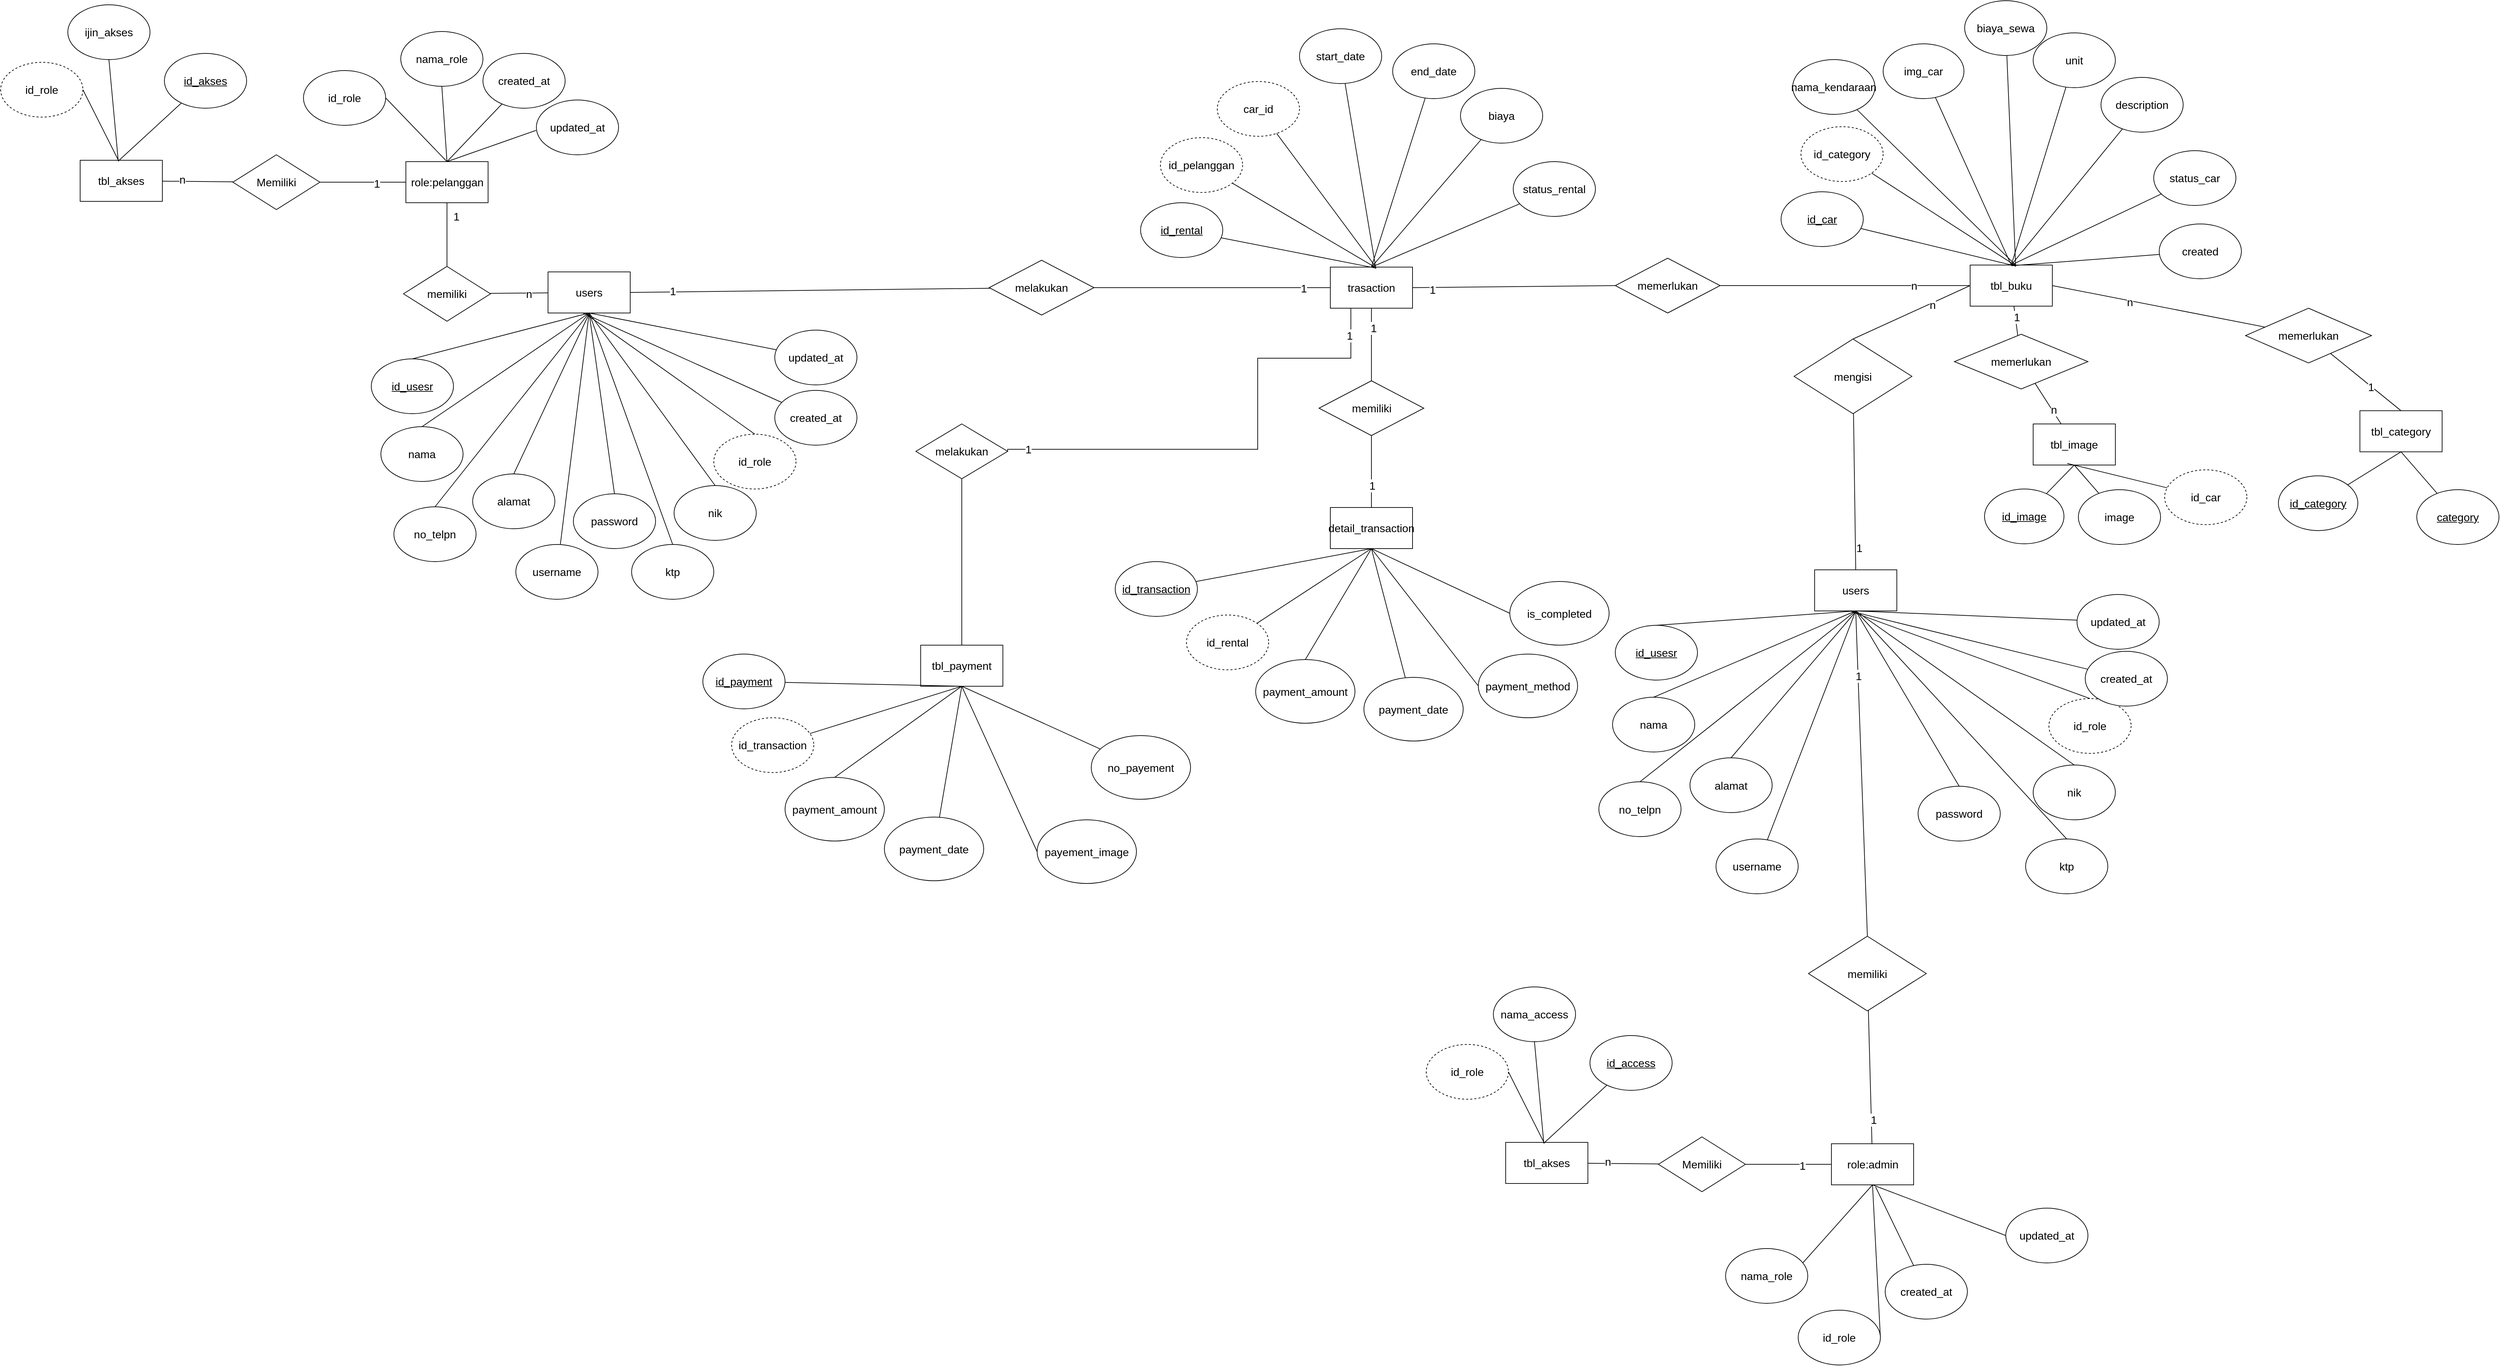 <mxfile version="22.0.8" type="github">
  <diagram name="Halaman-1" id="7NKV2y3uhuCJfgDu9peX">
    <mxGraphModel dx="3222" dy="1774" grid="0" gridSize="10" guides="1" tooltips="1" connect="1" arrows="1" fold="1" page="0" pageScale="1" pageWidth="827" pageHeight="1169" math="0" shadow="0">
      <root>
        <mxCell id="0" />
        <mxCell id="1" parent="0" />
        <mxCell id="u_6oeFoheA-1cPGF1tyr-1" value="users" style="rounded=0;whiteSpace=wrap;html=1;fontSize=16;" parent="1" vertex="1">
          <mxGeometry x="-21" y="122" width="120" height="60" as="geometry" />
        </mxCell>
        <mxCell id="u_6oeFoheA-1cPGF1tyr-7" value="" style="edgeStyle=none;curved=1;rounded=0;orthogonalLoop=1;jettySize=auto;html=1;fontSize=12;startSize=8;endSize=8;endArrow=none;endFill=0;" parent="1" source="u_6oeFoheA-1cPGF1tyr-2" target="u_6oeFoheA-1cPGF1tyr-3" edge="1">
          <mxGeometry relative="1" as="geometry" />
        </mxCell>
        <mxCell id="u_6oeFoheA-1cPGF1tyr-9" value="1" style="edgeLabel;html=1;align=center;verticalAlign=middle;resizable=0;points=[];fontSize=16;" parent="u_6oeFoheA-1cPGF1tyr-7" vertex="1" connectable="0">
          <mxGeometry x="-0.583" relative="1" as="geometry">
            <mxPoint x="13" as="offset" />
          </mxGeometry>
        </mxCell>
        <mxCell id="u_6oeFoheA-1cPGF1tyr-20" style="edgeStyle=none;curved=1;rounded=0;orthogonalLoop=1;jettySize=auto;html=1;entryX=1;entryY=0.5;entryDx=0;entryDy=0;fontSize=12;startSize=8;endSize=8;endArrow=none;endFill=0;" parent="1" source="u_6oeFoheA-1cPGF1tyr-2" target="u_6oeFoheA-1cPGF1tyr-19" edge="1">
          <mxGeometry relative="1" as="geometry" />
        </mxCell>
        <mxCell id="u_6oeFoheA-1cPGF1tyr-31" value="1" style="edgeLabel;html=1;align=center;verticalAlign=middle;resizable=0;points=[];fontSize=16;" parent="u_6oeFoheA-1cPGF1tyr-20" vertex="1" connectable="0">
          <mxGeometry x="-0.311" y="2" relative="1" as="geometry">
            <mxPoint as="offset" />
          </mxGeometry>
        </mxCell>
        <mxCell id="u_6oeFoheA-1cPGF1tyr-2" value="role:pelanggan" style="rounded=0;whiteSpace=wrap;html=1;fontSize=16;" parent="1" vertex="1">
          <mxGeometry x="-228.5" y="-39" width="120" height="60" as="geometry" />
        </mxCell>
        <mxCell id="u_6oeFoheA-1cPGF1tyr-6" style="edgeStyle=none;curved=1;rounded=0;orthogonalLoop=1;jettySize=auto;html=1;exitX=0;exitY=0.5;exitDx=0;exitDy=0;fontSize=12;startSize=8;endSize=8;" parent="1" source="u_6oeFoheA-1cPGF1tyr-3" edge="1">
          <mxGeometry relative="1" as="geometry">
            <mxPoint x="-166" y="154" as="targetPoint" />
          </mxGeometry>
        </mxCell>
        <mxCell id="u_6oeFoheA-1cPGF1tyr-8" value="" style="edgeStyle=none;curved=1;rounded=0;orthogonalLoop=1;jettySize=auto;html=1;fontSize=12;startSize=8;endSize=8;endArrow=none;endFill=0;" parent="1" source="u_6oeFoheA-1cPGF1tyr-3" target="u_6oeFoheA-1cPGF1tyr-1" edge="1">
          <mxGeometry relative="1" as="geometry" />
        </mxCell>
        <mxCell id="u_6oeFoheA-1cPGF1tyr-10" value="n" style="edgeLabel;html=1;align=center;verticalAlign=middle;resizable=0;points=[];fontSize=16;" parent="u_6oeFoheA-1cPGF1tyr-8" vertex="1" connectable="0">
          <mxGeometry x="0.341" y="-1" relative="1" as="geometry">
            <mxPoint as="offset" />
          </mxGeometry>
        </mxCell>
        <mxCell id="u_6oeFoheA-1cPGF1tyr-3" value="memiliki" style="rhombus;whiteSpace=wrap;html=1;fontSize=16;" parent="1" vertex="1">
          <mxGeometry x="-232" y="114" width="127" height="80" as="geometry" />
        </mxCell>
        <mxCell id="u_6oeFoheA-1cPGF1tyr-18" style="edgeStyle=none;curved=1;rounded=0;orthogonalLoop=1;jettySize=auto;html=1;exitX=1;exitY=0.5;exitDx=0;exitDy=0;fontSize=12;startSize=8;endSize=8;entryX=0.5;entryY=0;entryDx=0;entryDy=0;endArrow=none;endFill=0;" parent="1" source="u_6oeFoheA-1cPGF1tyr-12" target="u_6oeFoheA-1cPGF1tyr-2" edge="1">
          <mxGeometry relative="1" as="geometry">
            <mxPoint x="-199.329" y="-68.114" as="targetPoint" />
          </mxGeometry>
        </mxCell>
        <mxCell id="u_6oeFoheA-1cPGF1tyr-12" value="id_role" style="ellipse;whiteSpace=wrap;html=1;fontSize=16;" parent="1" vertex="1">
          <mxGeometry x="-378" y="-172" width="120" height="80" as="geometry" />
        </mxCell>
        <mxCell id="u_6oeFoheA-1cPGF1tyr-15" style="edgeStyle=none;curved=1;rounded=0;orthogonalLoop=1;jettySize=auto;html=1;exitX=0.5;exitY=1;exitDx=0;exitDy=0;entryX=0.5;entryY=0;entryDx=0;entryDy=0;fontSize=12;startSize=8;endSize=8;endArrow=none;endFill=0;" parent="1" source="u_6oeFoheA-1cPGF1tyr-13" target="u_6oeFoheA-1cPGF1tyr-2" edge="1">
          <mxGeometry relative="1" as="geometry" />
        </mxCell>
        <mxCell id="u_6oeFoheA-1cPGF1tyr-13" value="nama_role" style="ellipse;whiteSpace=wrap;html=1;fontSize=16;" parent="1" vertex="1">
          <mxGeometry x="-236" y="-229" width="120" height="80" as="geometry" />
        </mxCell>
        <mxCell id="u_6oeFoheA-1cPGF1tyr-16" style="edgeStyle=none;curved=1;rounded=0;orthogonalLoop=1;jettySize=auto;html=1;entryX=0.5;entryY=0;entryDx=0;entryDy=0;fontSize=12;startSize=8;endSize=8;endArrow=none;endFill=0;" parent="1" source="u_6oeFoheA-1cPGF1tyr-14" target="u_6oeFoheA-1cPGF1tyr-2" edge="1">
          <mxGeometry relative="1" as="geometry" />
        </mxCell>
        <mxCell id="u_6oeFoheA-1cPGF1tyr-14" value="created_at" style="ellipse;whiteSpace=wrap;html=1;fontSize=16;" parent="1" vertex="1">
          <mxGeometry x="-116" y="-197" width="120" height="80" as="geometry" />
        </mxCell>
        <mxCell id="u_6oeFoheA-1cPGF1tyr-22" value="" style="edgeStyle=none;curved=1;rounded=0;orthogonalLoop=1;jettySize=auto;html=1;fontSize=12;startSize=8;endSize=8;endArrow=none;endFill=0;" parent="1" source="u_6oeFoheA-1cPGF1tyr-19" target="u_6oeFoheA-1cPGF1tyr-21" edge="1">
          <mxGeometry relative="1" as="geometry" />
        </mxCell>
        <mxCell id="u_6oeFoheA-1cPGF1tyr-32" value="n" style="edgeLabel;html=1;align=center;verticalAlign=middle;resizable=0;points=[];fontSize=16;" parent="u_6oeFoheA-1cPGF1tyr-22" vertex="1" connectable="0">
          <mxGeometry x="0.453" y="-3" relative="1" as="geometry">
            <mxPoint as="offset" />
          </mxGeometry>
        </mxCell>
        <mxCell id="u_6oeFoheA-1cPGF1tyr-19" value="Memiliki" style="rhombus;whiteSpace=wrap;html=1;fontSize=16;" parent="1" vertex="1">
          <mxGeometry x="-481" y="-49" width="127" height="80" as="geometry" />
        </mxCell>
        <mxCell id="u_6oeFoheA-1cPGF1tyr-21" value="tbl_akses" style="rounded=0;whiteSpace=wrap;html=1;fontSize=16;" parent="1" vertex="1">
          <mxGeometry x="-704" y="-41" width="120" height="60" as="geometry" />
        </mxCell>
        <mxCell id="u_6oeFoheA-1cPGF1tyr-23" style="edgeStyle=none;curved=1;rounded=0;orthogonalLoop=1;jettySize=auto;html=1;exitX=1;exitY=0.5;exitDx=0;exitDy=0;fontSize=12;startSize=8;endSize=8;endArrow=none;endFill=0;entryX=0.471;entryY=0.023;entryDx=0;entryDy=0;entryPerimeter=0;" parent="1" source="u_6oeFoheA-1cPGF1tyr-24" target="u_6oeFoheA-1cPGF1tyr-21" edge="1">
          <mxGeometry relative="1" as="geometry">
            <mxPoint x="-648" y="-39" as="targetPoint" />
          </mxGeometry>
        </mxCell>
        <mxCell id="u_6oeFoheA-1cPGF1tyr-24" value="id_role" style="ellipse;whiteSpace=wrap;html=1;fontSize=16;dashed=1;" parent="1" vertex="1">
          <mxGeometry x="-820" y="-184" width="120" height="80" as="geometry" />
        </mxCell>
        <mxCell id="u_6oeFoheA-1cPGF1tyr-25" style="edgeStyle=none;curved=1;rounded=0;orthogonalLoop=1;jettySize=auto;html=1;exitX=0.5;exitY=1;exitDx=0;exitDy=0;fontSize=12;startSize=8;endSize=8;endArrow=none;endFill=0;entryX=0.464;entryY=0.024;entryDx=0;entryDy=0;entryPerimeter=0;" parent="1" source="u_6oeFoheA-1cPGF1tyr-26" target="u_6oeFoheA-1cPGF1tyr-21" edge="1">
          <mxGeometry relative="1" as="geometry">
            <mxPoint x="-647" y="-43" as="targetPoint" />
          </mxGeometry>
        </mxCell>
        <mxCell id="u_6oeFoheA-1cPGF1tyr-26" value="ijin_akses" style="ellipse;whiteSpace=wrap;html=1;fontSize=16;" parent="1" vertex="1">
          <mxGeometry x="-722" y="-268" width="120" height="80" as="geometry" />
        </mxCell>
        <mxCell id="u_6oeFoheA-1cPGF1tyr-27" style="edgeStyle=none;curved=1;rounded=0;orthogonalLoop=1;jettySize=auto;html=1;entryX=0.464;entryY=0.019;entryDx=0;entryDy=0;fontSize=12;startSize=8;endSize=8;endArrow=none;endFill=0;entryPerimeter=0;" parent="1" source="u_6oeFoheA-1cPGF1tyr-28" target="u_6oeFoheA-1cPGF1tyr-21" edge="1">
          <mxGeometry relative="1" as="geometry">
            <mxPoint x="-654" y="-78" as="targetPoint" />
          </mxGeometry>
        </mxCell>
        <mxCell id="u_6oeFoheA-1cPGF1tyr-28" value="&lt;u&gt;id_akses&lt;/u&gt;" style="ellipse;whiteSpace=wrap;html=1;fontSize=16;" parent="1" vertex="1">
          <mxGeometry x="-581" y="-197" width="120" height="80" as="geometry" />
        </mxCell>
        <mxCell id="u_6oeFoheA-1cPGF1tyr-29" value="updated_at" style="ellipse;whiteSpace=wrap;html=1;fontSize=16;" parent="1" vertex="1">
          <mxGeometry x="-38" y="-129" width="120" height="80" as="geometry" />
        </mxCell>
        <mxCell id="u_6oeFoheA-1cPGF1tyr-30" style="edgeStyle=none;curved=1;rounded=0;orthogonalLoop=1;jettySize=auto;html=1;entryX=0.5;entryY=0;entryDx=0;entryDy=0;fontSize=12;startSize=8;endSize=8;endArrow=none;endFill=0;exitX=-0.005;exitY=0.555;exitDx=0;exitDy=0;exitPerimeter=0;" parent="1" source="u_6oeFoheA-1cPGF1tyr-29" target="u_6oeFoheA-1cPGF1tyr-2" edge="1">
          <mxGeometry relative="1" as="geometry">
            <mxPoint x="-70" y="-81" as="sourcePoint" />
            <mxPoint x="-158" y="-29" as="targetPoint" />
          </mxGeometry>
        </mxCell>
        <mxCell id="u_6oeFoheA-1cPGF1tyr-37" style="edgeStyle=none;curved=1;rounded=0;orthogonalLoop=1;jettySize=auto;html=1;exitX=1;exitY=0.5;exitDx=0;exitDy=0;fontSize=12;startSize=8;endSize=8;endArrow=none;endFill=0;" parent="1" source="u_6oeFoheA-1cPGF1tyr-1" target="u_6oeFoheA-1cPGF1tyr-39" edge="1">
          <mxGeometry relative="1" as="geometry">
            <mxPoint x="105" y="154" as="sourcePoint" />
          </mxGeometry>
        </mxCell>
        <mxCell id="u_6oeFoheA-1cPGF1tyr-66" value="1" style="edgeLabel;html=1;align=center;verticalAlign=middle;resizable=0;points=[];fontSize=16;" parent="u_6oeFoheA-1cPGF1tyr-37" vertex="1" connectable="0">
          <mxGeometry x="-0.765" y="2" relative="1" as="geometry">
            <mxPoint as="offset" />
          </mxGeometry>
        </mxCell>
        <mxCell id="u_6oeFoheA-1cPGF1tyr-38" style="edgeStyle=none;curved=1;rounded=0;orthogonalLoop=1;jettySize=auto;html=1;exitX=1;exitY=0.5;exitDx=0;exitDy=0;fontSize=12;startSize=8;endSize=8;endArrow=none;endFill=0;" parent="1" source="u_6oeFoheA-1cPGF1tyr-39" target="u_6oeFoheA-1cPGF1tyr-40" edge="1">
          <mxGeometry relative="1" as="geometry" />
        </mxCell>
        <mxCell id="u_6oeFoheA-1cPGF1tyr-67" value="1" style="edgeLabel;html=1;align=center;verticalAlign=middle;resizable=0;points=[];fontSize=16;" parent="u_6oeFoheA-1cPGF1tyr-38" vertex="1" connectable="0">
          <mxGeometry x="0.771" y="-1" relative="1" as="geometry">
            <mxPoint as="offset" />
          </mxGeometry>
        </mxCell>
        <mxCell id="u_6oeFoheA-1cPGF1tyr-39" value="melakukan" style="rhombus;whiteSpace=wrap;html=1;fontSize=16;" parent="1" vertex="1">
          <mxGeometry x="623" y="105" width="153" height="80" as="geometry" />
        </mxCell>
        <mxCell id="u_6oeFoheA-1cPGF1tyr-83" style="edgeStyle=none;curved=1;rounded=0;orthogonalLoop=1;jettySize=auto;html=1;exitX=0.5;exitY=1;exitDx=0;exitDy=0;fontSize=12;startSize=8;endSize=8;endArrow=none;endFill=0;" parent="1" source="u_6oeFoheA-1cPGF1tyr-40" target="u_6oeFoheA-1cPGF1tyr-82" edge="1">
          <mxGeometry relative="1" as="geometry" />
        </mxCell>
        <mxCell id="u_6oeFoheA-1cPGF1tyr-133" value="1" style="edgeLabel;html=1;align=center;verticalAlign=middle;resizable=0;points=[];fontSize=16;" parent="u_6oeFoheA-1cPGF1tyr-83" vertex="1" connectable="0">
          <mxGeometry x="-0.462" y="3" relative="1" as="geometry">
            <mxPoint as="offset" />
          </mxGeometry>
        </mxCell>
        <mxCell id="u_6oeFoheA-1cPGF1tyr-116" style="edgeStyle=none;curved=1;rounded=0;orthogonalLoop=1;jettySize=auto;html=1;exitX=1;exitY=0.5;exitDx=0;exitDy=0;entryX=0;entryY=0.5;entryDx=0;entryDy=0;fontSize=12;startSize=8;endSize=8;endArrow=none;endFill=0;" parent="1" source="u_6oeFoheA-1cPGF1tyr-40" target="u_6oeFoheA-1cPGF1tyr-115" edge="1">
          <mxGeometry relative="1" as="geometry" />
        </mxCell>
        <mxCell id="u_6oeFoheA-1cPGF1tyr-137" value="1" style="edgeLabel;html=1;align=center;verticalAlign=middle;resizable=0;points=[];fontSize=16;" parent="u_6oeFoheA-1cPGF1tyr-116" vertex="1" connectable="0">
          <mxGeometry x="-0.807" y="-3" relative="1" as="geometry">
            <mxPoint as="offset" />
          </mxGeometry>
        </mxCell>
        <mxCell id="u_6oeFoheA-1cPGF1tyr-40" value="trasaction" style="rounded=0;whiteSpace=wrap;html=1;fontSize=16;" parent="1" vertex="1">
          <mxGeometry x="1121" y="115" width="120" height="60" as="geometry" />
        </mxCell>
        <mxCell id="u_6oeFoheA-1cPGF1tyr-42" style="edgeStyle=none;curved=1;rounded=0;orthogonalLoop=1;jettySize=auto;html=1;exitX=0.5;exitY=0;exitDx=0;exitDy=0;entryX=0.5;entryY=1;entryDx=0;entryDy=0;fontSize=12;startSize=8;endSize=8;endArrow=none;endFill=0;" parent="1" source="u_6oeFoheA-1cPGF1tyr-41" target="u_6oeFoheA-1cPGF1tyr-1" edge="1">
          <mxGeometry relative="1" as="geometry" />
        </mxCell>
        <mxCell id="u_6oeFoheA-1cPGF1tyr-41" value="&lt;u&gt;id_usesr&lt;/u&gt;" style="ellipse;whiteSpace=wrap;html=1;fontSize=16;" parent="1" vertex="1">
          <mxGeometry x="-279" y="249" width="120" height="80" as="geometry" />
        </mxCell>
        <mxCell id="u_6oeFoheA-1cPGF1tyr-43" style="edgeStyle=none;curved=1;rounded=0;orthogonalLoop=1;jettySize=auto;html=1;exitX=0.5;exitY=0;exitDx=0;exitDy=0;entryX=0.5;entryY=1;entryDx=0;entryDy=0;fontSize=12;startSize=8;endSize=8;endArrow=none;endFill=0;" parent="1" source="u_6oeFoheA-1cPGF1tyr-44" target="u_6oeFoheA-1cPGF1tyr-1" edge="1">
          <mxGeometry relative="1" as="geometry">
            <mxPoint x="169" y="197" as="targetPoint" />
          </mxGeometry>
        </mxCell>
        <mxCell id="u_6oeFoheA-1cPGF1tyr-44" value="nama" style="ellipse;whiteSpace=wrap;html=1;fontSize=16;" parent="1" vertex="1">
          <mxGeometry x="-265" y="348" width="120" height="80" as="geometry" />
        </mxCell>
        <mxCell id="u_6oeFoheA-1cPGF1tyr-46" style="edgeStyle=none;curved=1;rounded=0;orthogonalLoop=1;jettySize=auto;html=1;exitX=0.5;exitY=0;exitDx=0;exitDy=0;entryX=0.5;entryY=1;entryDx=0;entryDy=0;fontSize=12;startSize=8;endSize=8;endArrow=none;endFill=0;" parent="1" source="u_6oeFoheA-1cPGF1tyr-45" target="u_6oeFoheA-1cPGF1tyr-1" edge="1">
          <mxGeometry relative="1" as="geometry" />
        </mxCell>
        <mxCell id="u_6oeFoheA-1cPGF1tyr-45" value="no_telpn" style="ellipse;whiteSpace=wrap;html=1;fontSize=16;" parent="1" vertex="1">
          <mxGeometry x="-246" y="465" width="120" height="80" as="geometry" />
        </mxCell>
        <mxCell id="u_6oeFoheA-1cPGF1tyr-47" value="alamat" style="ellipse;whiteSpace=wrap;html=1;fontSize=16;" parent="1" vertex="1">
          <mxGeometry x="-131" y="417" width="120" height="80" as="geometry" />
        </mxCell>
        <mxCell id="u_6oeFoheA-1cPGF1tyr-48" style="edgeStyle=none;curved=1;rounded=0;orthogonalLoop=1;jettySize=auto;html=1;exitX=0.5;exitY=0;exitDx=0;exitDy=0;fontSize=12;startSize=8;endSize=8;endArrow=none;endFill=0;" parent="1" source="u_6oeFoheA-1cPGF1tyr-47" edge="1">
          <mxGeometry relative="1" as="geometry">
            <mxPoint x="39" y="183" as="targetPoint" />
          </mxGeometry>
        </mxCell>
        <mxCell id="u_6oeFoheA-1cPGF1tyr-51" style="edgeStyle=none;curved=1;rounded=0;orthogonalLoop=1;jettySize=auto;html=1;fontSize=12;startSize=8;endSize=8;entryX=0.5;entryY=1;entryDx=0;entryDy=0;endArrow=none;endFill=0;" parent="1" source="u_6oeFoheA-1cPGF1tyr-49" target="u_6oeFoheA-1cPGF1tyr-1" edge="1">
          <mxGeometry relative="1" as="geometry">
            <mxPoint x="35" y="265" as="targetPoint" />
          </mxGeometry>
        </mxCell>
        <mxCell id="u_6oeFoheA-1cPGF1tyr-49" value="username" style="ellipse;whiteSpace=wrap;html=1;fontSize=16;" parent="1" vertex="1">
          <mxGeometry x="-68" y="520" width="120" height="80" as="geometry" />
        </mxCell>
        <mxCell id="u_6oeFoheA-1cPGF1tyr-53" style="edgeStyle=none;curved=1;rounded=0;orthogonalLoop=1;jettySize=auto;html=1;exitX=0.5;exitY=0;exitDx=0;exitDy=0;entryX=0.5;entryY=1;entryDx=0;entryDy=0;fontSize=12;startSize=8;endSize=8;endArrow=none;endFill=0;" parent="1" source="u_6oeFoheA-1cPGF1tyr-52" target="u_6oeFoheA-1cPGF1tyr-1" edge="1">
          <mxGeometry relative="1" as="geometry" />
        </mxCell>
        <mxCell id="u_6oeFoheA-1cPGF1tyr-52" value="password" style="ellipse;whiteSpace=wrap;html=1;fontSize=16;" parent="1" vertex="1">
          <mxGeometry x="16" y="446" width="120" height="80" as="geometry" />
        </mxCell>
        <mxCell id="u_6oeFoheA-1cPGF1tyr-55" style="edgeStyle=none;curved=1;rounded=0;orthogonalLoop=1;jettySize=auto;html=1;exitX=0.5;exitY=0;exitDx=0;exitDy=0;entryX=0.5;entryY=1;entryDx=0;entryDy=0;fontSize=12;startSize=8;endSize=8;endArrow=none;endFill=0;" parent="1" source="u_6oeFoheA-1cPGF1tyr-54" target="u_6oeFoheA-1cPGF1tyr-1" edge="1">
          <mxGeometry relative="1" as="geometry" />
        </mxCell>
        <mxCell id="u_6oeFoheA-1cPGF1tyr-54" value="ktp" style="ellipse;whiteSpace=wrap;html=1;fontSize=16;" parent="1" vertex="1">
          <mxGeometry x="101" y="520" width="120" height="80" as="geometry" />
        </mxCell>
        <mxCell id="u_6oeFoheA-1cPGF1tyr-56" style="edgeStyle=none;curved=1;rounded=0;orthogonalLoop=1;jettySize=auto;html=1;exitX=0.5;exitY=0;exitDx=0;exitDy=0;entryX=0.5;entryY=1;entryDx=0;entryDy=0;fontSize=12;startSize=8;endSize=8;endArrow=none;endFill=0;" parent="1" source="u_6oeFoheA-1cPGF1tyr-57" target="u_6oeFoheA-1cPGF1tyr-1" edge="1">
          <mxGeometry relative="1" as="geometry">
            <mxPoint x="148" y="161" as="targetPoint" />
          </mxGeometry>
        </mxCell>
        <mxCell id="u_6oeFoheA-1cPGF1tyr-57" value="nik" style="ellipse;whiteSpace=wrap;html=1;fontSize=16;" parent="1" vertex="1">
          <mxGeometry x="163" y="434" width="120" height="80" as="geometry" />
        </mxCell>
        <mxCell id="u_6oeFoheA-1cPGF1tyr-60" style="edgeStyle=none;curved=1;rounded=0;orthogonalLoop=1;jettySize=auto;html=1;exitX=0.5;exitY=0;exitDx=0;exitDy=0;fontSize=12;startSize=8;endSize=8;entryX=0.466;entryY=1.032;entryDx=0;entryDy=0;entryPerimeter=0;endArrow=none;endFill=0;" parent="1" source="u_6oeFoheA-1cPGF1tyr-58" target="u_6oeFoheA-1cPGF1tyr-1" edge="1">
          <mxGeometry relative="1" as="geometry">
            <mxPoint x="100.394" y="214.71" as="targetPoint" />
          </mxGeometry>
        </mxCell>
        <mxCell id="u_6oeFoheA-1cPGF1tyr-58" value="id_role" style="ellipse;whiteSpace=wrap;html=1;fontSize=16;dashed=1;" parent="1" vertex="1">
          <mxGeometry x="221" y="359" width="120" height="80" as="geometry" />
        </mxCell>
        <mxCell id="u_6oeFoheA-1cPGF1tyr-61" value="created_at" style="ellipse;whiteSpace=wrap;html=1;fontSize=16;" parent="1" vertex="1">
          <mxGeometry x="310" y="295" width="120" height="80" as="geometry" />
        </mxCell>
        <mxCell id="u_6oeFoheA-1cPGF1tyr-65" style="edgeStyle=none;curved=1;rounded=0;orthogonalLoop=1;jettySize=auto;html=1;fontSize=12;startSize=8;endSize=8;entryX=0.5;entryY=1;entryDx=0;entryDy=0;endArrow=none;endFill=0;" parent="1" source="u_6oeFoheA-1cPGF1tyr-62" target="u_6oeFoheA-1cPGF1tyr-1" edge="1">
          <mxGeometry relative="1" as="geometry">
            <mxPoint x="85.767" y="193.81" as="targetPoint" />
          </mxGeometry>
        </mxCell>
        <mxCell id="u_6oeFoheA-1cPGF1tyr-62" value="updated_at" style="ellipse;whiteSpace=wrap;html=1;fontSize=16;" parent="1" vertex="1">
          <mxGeometry x="310" y="207" width="120" height="80" as="geometry" />
        </mxCell>
        <mxCell id="u_6oeFoheA-1cPGF1tyr-63" style="edgeStyle=none;curved=1;rounded=0;orthogonalLoop=1;jettySize=auto;html=1;entryX=0.422;entryY=0.999;entryDx=0;entryDy=0;entryPerimeter=0;fontSize=12;startSize=8;endSize=8;endArrow=none;endFill=0;" parent="1" source="u_6oeFoheA-1cPGF1tyr-61" target="u_6oeFoheA-1cPGF1tyr-1" edge="1">
          <mxGeometry relative="1" as="geometry" />
        </mxCell>
        <mxCell id="u_6oeFoheA-1cPGF1tyr-68" value="&lt;u&gt;id_rental&lt;/u&gt;" style="ellipse;whiteSpace=wrap;html=1;fontSize=16;" parent="1" vertex="1">
          <mxGeometry x="844" y="21" width="120" height="80" as="geometry" />
        </mxCell>
        <mxCell id="u_6oeFoheA-1cPGF1tyr-69" style="edgeStyle=none;curved=1;rounded=0;orthogonalLoop=1;jettySize=auto;html=1;entryX=0.548;entryY=0.022;entryDx=0;entryDy=0;entryPerimeter=0;fontSize=12;startSize=8;endSize=8;endArrow=none;endFill=0;" parent="1" source="u_6oeFoheA-1cPGF1tyr-68" target="u_6oeFoheA-1cPGF1tyr-40" edge="1">
          <mxGeometry relative="1" as="geometry" />
        </mxCell>
        <mxCell id="u_6oeFoheA-1cPGF1tyr-70" value="id_pelanggan" style="ellipse;whiteSpace=wrap;html=1;fontSize=16;dashed=1;" parent="1" vertex="1">
          <mxGeometry x="873" y="-74" width="120" height="80" as="geometry" />
        </mxCell>
        <mxCell id="u_6oeFoheA-1cPGF1tyr-71" style="edgeStyle=none;curved=1;rounded=0;orthogonalLoop=1;jettySize=auto;html=1;fontSize=12;startSize=8;endSize=8;endArrow=none;endFill=0;entryX=0.548;entryY=0.008;entryDx=0;entryDy=0;entryPerimeter=0;" parent="1" source="u_6oeFoheA-1cPGF1tyr-70" target="u_6oeFoheA-1cPGF1tyr-40" edge="1">
          <mxGeometry relative="1" as="geometry">
            <mxPoint x="1190" y="19" as="targetPoint" />
          </mxGeometry>
        </mxCell>
        <mxCell id="u_6oeFoheA-1cPGF1tyr-72" value="car_id" style="ellipse;whiteSpace=wrap;html=1;fontSize=16;dashed=1;" parent="1" vertex="1">
          <mxGeometry x="956" y="-156" width="120" height="80" as="geometry" />
        </mxCell>
        <mxCell id="u_6oeFoheA-1cPGF1tyr-73" style="edgeStyle=none;curved=1;rounded=0;orthogonalLoop=1;jettySize=auto;html=1;fontSize=12;startSize=8;endSize=8;endArrow=none;endFill=0;entryX=0.559;entryY=0.012;entryDx=0;entryDy=0;entryPerimeter=0;" parent="1" source="u_6oeFoheA-1cPGF1tyr-72" target="u_6oeFoheA-1cPGF1tyr-40" edge="1">
          <mxGeometry relative="1" as="geometry">
            <mxPoint x="1170" y="7" as="targetPoint" />
          </mxGeometry>
        </mxCell>
        <mxCell id="u_6oeFoheA-1cPGF1tyr-74" value="start_date" style="ellipse;whiteSpace=wrap;html=1;fontSize=16;" parent="1" vertex="1">
          <mxGeometry x="1076" y="-233" width="120" height="80" as="geometry" />
        </mxCell>
        <mxCell id="u_6oeFoheA-1cPGF1tyr-75" style="edgeStyle=none;curved=1;rounded=0;orthogonalLoop=1;jettySize=auto;html=1;fontSize=12;startSize=8;endSize=8;endArrow=none;endFill=0;entryX=0.554;entryY=0.042;entryDx=0;entryDy=0;entryPerimeter=0;" parent="1" source="u_6oeFoheA-1cPGF1tyr-74" target="u_6oeFoheA-1cPGF1tyr-40" edge="1">
          <mxGeometry relative="1" as="geometry">
            <mxPoint x="1182" y="-178" as="targetPoint" />
          </mxGeometry>
        </mxCell>
        <mxCell id="u_6oeFoheA-1cPGF1tyr-76" value="end_date" style="ellipse;whiteSpace=wrap;html=1;fontSize=16;" parent="1" vertex="1">
          <mxGeometry x="1212" y="-211" width="120" height="80" as="geometry" />
        </mxCell>
        <mxCell id="u_6oeFoheA-1cPGF1tyr-77" style="edgeStyle=none;curved=1;rounded=0;orthogonalLoop=1;jettySize=auto;html=1;fontSize=12;startSize=8;endSize=8;endArrow=none;endFill=0;entryX=0.5;entryY=0;entryDx=0;entryDy=0;" parent="1" source="u_6oeFoheA-1cPGF1tyr-76" target="u_6oeFoheA-1cPGF1tyr-40" edge="1">
          <mxGeometry relative="1" as="geometry">
            <mxPoint x="1305" y="79" as="targetPoint" />
          </mxGeometry>
        </mxCell>
        <mxCell id="u_6oeFoheA-1cPGF1tyr-78" value="biaya" style="ellipse;whiteSpace=wrap;html=1;fontSize=16;" parent="1" vertex="1">
          <mxGeometry x="1311" y="-146" width="120" height="80" as="geometry" />
        </mxCell>
        <mxCell id="u_6oeFoheA-1cPGF1tyr-79" style="edgeStyle=none;curved=1;rounded=0;orthogonalLoop=1;jettySize=auto;html=1;fontSize=12;startSize=8;endSize=8;endArrow=none;endFill=0;entryX=0.5;entryY=0;entryDx=0;entryDy=0;" parent="1" source="u_6oeFoheA-1cPGF1tyr-78" target="u_6oeFoheA-1cPGF1tyr-40" edge="1">
          <mxGeometry relative="1" as="geometry">
            <mxPoint x="1323" y="105" as="targetPoint" />
          </mxGeometry>
        </mxCell>
        <mxCell id="u_6oeFoheA-1cPGF1tyr-80" value="status_rental" style="ellipse;whiteSpace=wrap;html=1;fontSize=16;" parent="1" vertex="1">
          <mxGeometry x="1388" y="-39" width="120" height="80" as="geometry" />
        </mxCell>
        <mxCell id="u_6oeFoheA-1cPGF1tyr-81" style="edgeStyle=none;curved=1;rounded=0;orthogonalLoop=1;jettySize=auto;html=1;fontSize=12;startSize=8;endSize=8;endArrow=none;endFill=0;entryX=0.5;entryY=0;entryDx=0;entryDy=0;" parent="1" source="u_6oeFoheA-1cPGF1tyr-80" target="u_6oeFoheA-1cPGF1tyr-40" edge="1">
          <mxGeometry relative="1" as="geometry">
            <mxPoint x="1327" y="153" as="targetPoint" />
          </mxGeometry>
        </mxCell>
        <mxCell id="u_6oeFoheA-1cPGF1tyr-85" style="edgeStyle=none;curved=1;rounded=0;orthogonalLoop=1;jettySize=auto;html=1;exitX=0.5;exitY=1;exitDx=0;exitDy=0;fontSize=12;startSize=8;endSize=8;endArrow=none;endFill=0;" parent="1" source="u_6oeFoheA-1cPGF1tyr-82" target="u_6oeFoheA-1cPGF1tyr-84" edge="1">
          <mxGeometry relative="1" as="geometry" />
        </mxCell>
        <mxCell id="u_6oeFoheA-1cPGF1tyr-134" value="1" style="edgeLabel;html=1;align=center;verticalAlign=middle;resizable=0;points=[];fontSize=16;" parent="u_6oeFoheA-1cPGF1tyr-85" vertex="1" connectable="0">
          <mxGeometry x="0.382" y="1" relative="1" as="geometry">
            <mxPoint as="offset" />
          </mxGeometry>
        </mxCell>
        <mxCell id="u_6oeFoheA-1cPGF1tyr-82" value="memiliki" style="rhombus;whiteSpace=wrap;html=1;fontSize=16;" parent="1" vertex="1">
          <mxGeometry x="1104.5" y="281" width="153" height="80" as="geometry" />
        </mxCell>
        <mxCell id="u_6oeFoheA-1cPGF1tyr-84" value="detail_transaction" style="rounded=0;whiteSpace=wrap;html=1;fontSize=16;" parent="1" vertex="1">
          <mxGeometry x="1121" y="466" width="120" height="60" as="geometry" />
        </mxCell>
        <mxCell id="u_6oeFoheA-1cPGF1tyr-87" style="edgeStyle=none;curved=1;rounded=0;orthogonalLoop=1;jettySize=auto;html=1;entryX=0.5;entryY=1;entryDx=0;entryDy=0;fontSize=12;startSize=8;endSize=8;endArrow=none;endFill=0;" parent="1" source="u_6oeFoheA-1cPGF1tyr-86" target="u_6oeFoheA-1cPGF1tyr-84" edge="1">
          <mxGeometry relative="1" as="geometry" />
        </mxCell>
        <mxCell id="u_6oeFoheA-1cPGF1tyr-86" value="&lt;u&gt;id_transaction&lt;/u&gt;" style="ellipse;whiteSpace=wrap;html=1;fontSize=16;" parent="1" vertex="1">
          <mxGeometry x="807" y="545" width="120" height="80" as="geometry" />
        </mxCell>
        <mxCell id="u_6oeFoheA-1cPGF1tyr-88" style="edgeStyle=none;curved=1;rounded=0;orthogonalLoop=1;jettySize=auto;html=1;entryX=0.5;entryY=1;entryDx=0;entryDy=0;fontSize=12;startSize=8;endSize=8;endArrow=none;endFill=0;" parent="1" source="u_6oeFoheA-1cPGF1tyr-89" target="u_6oeFoheA-1cPGF1tyr-84" edge="1">
          <mxGeometry relative="1" as="geometry">
            <mxPoint x="1307" y="542" as="targetPoint" />
          </mxGeometry>
        </mxCell>
        <mxCell id="u_6oeFoheA-1cPGF1tyr-89" value="id_rental" style="ellipse;whiteSpace=wrap;html=1;fontSize=16;dashed=1;" parent="1" vertex="1">
          <mxGeometry x="911" y="623" width="120" height="80" as="geometry" />
        </mxCell>
        <mxCell id="u_6oeFoheA-1cPGF1tyr-91" style="edgeStyle=none;curved=1;rounded=0;orthogonalLoop=1;jettySize=auto;html=1;exitX=0.5;exitY=0;exitDx=0;exitDy=0;entryX=0.5;entryY=1;entryDx=0;entryDy=0;fontSize=12;startSize=8;endSize=8;endArrow=none;endFill=0;" parent="1" source="u_6oeFoheA-1cPGF1tyr-90" target="u_6oeFoheA-1cPGF1tyr-84" edge="1">
          <mxGeometry relative="1" as="geometry" />
        </mxCell>
        <mxCell id="u_6oeFoheA-1cPGF1tyr-90" value="payment_amount" style="ellipse;whiteSpace=wrap;html=1;fontSize=16;" parent="1" vertex="1">
          <mxGeometry x="1012" y="688" width="145" height="93" as="geometry" />
        </mxCell>
        <mxCell id="u_6oeFoheA-1cPGF1tyr-93" style="edgeStyle=none;curved=1;rounded=0;orthogonalLoop=1;jettySize=auto;html=1;entryX=0.5;entryY=1;entryDx=0;entryDy=0;fontSize=12;startSize=8;endSize=8;endArrow=none;endFill=0;" parent="1" source="u_6oeFoheA-1cPGF1tyr-92" target="u_6oeFoheA-1cPGF1tyr-84" edge="1">
          <mxGeometry relative="1" as="geometry" />
        </mxCell>
        <mxCell id="u_6oeFoheA-1cPGF1tyr-92" value="payment_date" style="ellipse;whiteSpace=wrap;html=1;fontSize=16;" parent="1" vertex="1">
          <mxGeometry x="1170" y="714" width="145" height="93" as="geometry" />
        </mxCell>
        <mxCell id="u_6oeFoheA-1cPGF1tyr-95" style="edgeStyle=none;curved=1;rounded=0;orthogonalLoop=1;jettySize=auto;html=1;exitX=0;exitY=0.5;exitDx=0;exitDy=0;entryX=0.5;entryY=1;entryDx=0;entryDy=0;fontSize=12;startSize=8;endSize=8;endArrow=none;endFill=0;" parent="1" source="u_6oeFoheA-1cPGF1tyr-94" target="u_6oeFoheA-1cPGF1tyr-84" edge="1">
          <mxGeometry relative="1" as="geometry" />
        </mxCell>
        <mxCell id="u_6oeFoheA-1cPGF1tyr-94" value="payment_method" style="ellipse;whiteSpace=wrap;html=1;fontSize=16;" parent="1" vertex="1">
          <mxGeometry x="1337" y="680" width="145" height="93" as="geometry" />
        </mxCell>
        <mxCell id="u_6oeFoheA-1cPGF1tyr-96" style="edgeStyle=none;curved=1;rounded=0;orthogonalLoop=1;jettySize=auto;html=1;exitX=0;exitY=0.5;exitDx=0;exitDy=0;entryX=0.5;entryY=1;entryDx=0;entryDy=0;fontSize=12;startSize=8;endSize=8;endArrow=none;endFill=0;" parent="1" source="u_6oeFoheA-1cPGF1tyr-97" target="u_6oeFoheA-1cPGF1tyr-84" edge="1">
          <mxGeometry relative="1" as="geometry">
            <mxPoint x="1177" y="410" as="targetPoint" />
          </mxGeometry>
        </mxCell>
        <mxCell id="u_6oeFoheA-1cPGF1tyr-97" value="is_completed" style="ellipse;whiteSpace=wrap;html=1;fontSize=16;" parent="1" vertex="1">
          <mxGeometry x="1383" y="574" width="145" height="93" as="geometry" />
        </mxCell>
        <mxCell id="u_6oeFoheA-1cPGF1tyr-98" value="" style="edgeStyle=segmentEdgeStyle;endArrow=none;html=1;curved=0;rounded=0;endSize=8;startSize=8;fontSize=12;entryX=1;entryY=0.5;entryDx=0;entryDy=0;endFill=0;exitX=0.25;exitY=1;exitDx=0;exitDy=0;" parent="1" source="u_6oeFoheA-1cPGF1tyr-40" target="u_6oeFoheA-1cPGF1tyr-113" edge="1">
          <mxGeometry width="50" height="50" relative="1" as="geometry">
            <mxPoint x="1058" y="174" as="sourcePoint" />
            <mxPoint x="832" y="405" as="targetPoint" />
            <Array as="points">
              <mxPoint x="1151" y="248" />
              <mxPoint x="1015" y="248" />
              <mxPoint x="1015" y="381" />
              <mxPoint x="650" y="381" />
            </Array>
          </mxGeometry>
        </mxCell>
        <mxCell id="u_6oeFoheA-1cPGF1tyr-135" value="1" style="edgeLabel;html=1;align=center;verticalAlign=middle;resizable=0;points=[];fontSize=16;" parent="u_6oeFoheA-1cPGF1tyr-98" vertex="1" connectable="0">
          <mxGeometry x="-0.888" y="-1" relative="1" as="geometry">
            <mxPoint x="-1" as="offset" />
          </mxGeometry>
        </mxCell>
        <mxCell id="u_6oeFoheA-1cPGF1tyr-136" value="1" style="edgeLabel;html=1;align=center;verticalAlign=middle;resizable=0;points=[];fontSize=16;" parent="u_6oeFoheA-1cPGF1tyr-98" vertex="1" connectable="0">
          <mxGeometry x="0.907" relative="1" as="geometry">
            <mxPoint as="offset" />
          </mxGeometry>
        </mxCell>
        <mxCell id="u_6oeFoheA-1cPGF1tyr-100" value="tbl_payment" style="rounded=0;whiteSpace=wrap;html=1;fontSize=16;" parent="1" vertex="1">
          <mxGeometry x="523" y="667" width="120" height="60" as="geometry" />
        </mxCell>
        <mxCell id="u_6oeFoheA-1cPGF1tyr-101" style="edgeStyle=none;curved=1;rounded=0;orthogonalLoop=1;jettySize=auto;html=1;entryX=0.5;entryY=1;entryDx=0;entryDy=0;fontSize=12;startSize=8;endSize=8;endArrow=none;endFill=0;" parent="1" source="u_6oeFoheA-1cPGF1tyr-102" target="u_6oeFoheA-1cPGF1tyr-100" edge="1">
          <mxGeometry relative="1" as="geometry" />
        </mxCell>
        <mxCell id="u_6oeFoheA-1cPGF1tyr-102" value="&lt;u&gt;id_payment&lt;/u&gt;" style="ellipse;whiteSpace=wrap;html=1;fontSize=16;" parent="1" vertex="1">
          <mxGeometry x="205" y="680" width="120" height="80" as="geometry" />
        </mxCell>
        <mxCell id="u_6oeFoheA-1cPGF1tyr-103" style="edgeStyle=none;curved=1;rounded=0;orthogonalLoop=1;jettySize=auto;html=1;entryX=0.5;entryY=1;entryDx=0;entryDy=0;fontSize=12;startSize=8;endSize=8;endArrow=none;endFill=0;" parent="1" source="u_6oeFoheA-1cPGF1tyr-104" target="u_6oeFoheA-1cPGF1tyr-100" edge="1">
          <mxGeometry relative="1" as="geometry">
            <mxPoint x="709" y="743" as="targetPoint" />
          </mxGeometry>
        </mxCell>
        <mxCell id="u_6oeFoheA-1cPGF1tyr-104" value="id_transaction" style="ellipse;whiteSpace=wrap;html=1;fontSize=16;dashed=1;" parent="1" vertex="1">
          <mxGeometry x="247" y="773" width="120" height="80" as="geometry" />
        </mxCell>
        <mxCell id="u_6oeFoheA-1cPGF1tyr-105" style="edgeStyle=none;curved=1;rounded=0;orthogonalLoop=1;jettySize=auto;html=1;exitX=0.5;exitY=0;exitDx=0;exitDy=0;entryX=0.5;entryY=1;entryDx=0;entryDy=0;fontSize=12;startSize=8;endSize=8;endArrow=none;endFill=0;" parent="1" source="u_6oeFoheA-1cPGF1tyr-106" target="u_6oeFoheA-1cPGF1tyr-100" edge="1">
          <mxGeometry relative="1" as="geometry" />
        </mxCell>
        <mxCell id="u_6oeFoheA-1cPGF1tyr-106" value="payment_amount" style="ellipse;whiteSpace=wrap;html=1;fontSize=16;" parent="1" vertex="1">
          <mxGeometry x="325" y="860" width="145" height="93" as="geometry" />
        </mxCell>
        <mxCell id="u_6oeFoheA-1cPGF1tyr-107" style="edgeStyle=none;curved=1;rounded=0;orthogonalLoop=1;jettySize=auto;html=1;entryX=0.5;entryY=1;entryDx=0;entryDy=0;fontSize=12;startSize=8;endSize=8;endArrow=none;endFill=0;" parent="1" source="u_6oeFoheA-1cPGF1tyr-108" target="u_6oeFoheA-1cPGF1tyr-100" edge="1">
          <mxGeometry relative="1" as="geometry" />
        </mxCell>
        <mxCell id="u_6oeFoheA-1cPGF1tyr-108" value="payment_date" style="ellipse;whiteSpace=wrap;html=1;fontSize=16;" parent="1" vertex="1">
          <mxGeometry x="470" y="918" width="145" height="93" as="geometry" />
        </mxCell>
        <mxCell id="u_6oeFoheA-1cPGF1tyr-109" style="edgeStyle=none;curved=1;rounded=0;orthogonalLoop=1;jettySize=auto;html=1;exitX=0;exitY=0.5;exitDx=0;exitDy=0;entryX=0.5;entryY=1;entryDx=0;entryDy=0;fontSize=12;startSize=8;endSize=8;endArrow=none;endFill=0;" parent="1" source="u_6oeFoheA-1cPGF1tyr-110" target="u_6oeFoheA-1cPGF1tyr-100" edge="1">
          <mxGeometry relative="1" as="geometry" />
        </mxCell>
        <mxCell id="u_6oeFoheA-1cPGF1tyr-110" value="payement_image" style="ellipse;whiteSpace=wrap;html=1;fontSize=16;" parent="1" vertex="1">
          <mxGeometry x="693" y="922" width="145" height="93" as="geometry" />
        </mxCell>
        <mxCell id="u_6oeFoheA-1cPGF1tyr-114" style="edgeStyle=none;curved=1;rounded=0;orthogonalLoop=1;jettySize=auto;html=1;fontSize=12;startSize=8;endSize=8;endArrow=none;endFill=0;" parent="1" source="u_6oeFoheA-1cPGF1tyr-113" target="u_6oeFoheA-1cPGF1tyr-100" edge="1">
          <mxGeometry relative="1" as="geometry" />
        </mxCell>
        <mxCell id="u_6oeFoheA-1cPGF1tyr-113" value="melakukan" style="rhombus;whiteSpace=wrap;html=1;fontSize=16;" parent="1" vertex="1">
          <mxGeometry x="516" y="344" width="134" height="80" as="geometry" />
        </mxCell>
        <mxCell id="u_6oeFoheA-1cPGF1tyr-115" value="memerlukan" style="rhombus;whiteSpace=wrap;html=1;fontSize=16;" parent="1" vertex="1">
          <mxGeometry x="1537" y="102" width="153" height="80" as="geometry" />
        </mxCell>
        <mxCell id="u_6oeFoheA-1cPGF1tyr-117" style="edgeStyle=none;curved=1;rounded=0;orthogonalLoop=1;jettySize=auto;html=1;exitX=1;exitY=0.5;exitDx=0;exitDy=0;fontSize=12;startSize=8;endSize=8;endArrow=none;endFill=0;entryX=0;entryY=0.5;entryDx=0;entryDy=0;" parent="1" source="u_6oeFoheA-1cPGF1tyr-115" target="u_6oeFoheA-1cPGF1tyr-118" edge="1">
          <mxGeometry relative="1" as="geometry">
            <mxPoint x="1769" y="153.37" as="sourcePoint" />
            <mxPoint x="1966" y="139" as="targetPoint" />
          </mxGeometry>
        </mxCell>
        <mxCell id="u_6oeFoheA-1cPGF1tyr-138" value="n" style="edgeLabel;html=1;align=center;verticalAlign=middle;resizable=0;points=[];fontSize=16;" parent="u_6oeFoheA-1cPGF1tyr-117" vertex="1" connectable="0">
          <mxGeometry x="0.552" relative="1" as="geometry">
            <mxPoint as="offset" />
          </mxGeometry>
        </mxCell>
        <mxCell id="u_6oeFoheA-1cPGF1tyr-145" style="edgeStyle=none;curved=1;rounded=0;orthogonalLoop=1;jettySize=auto;html=1;exitX=0;exitY=0.5;exitDx=0;exitDy=0;entryX=0.5;entryY=0;entryDx=0;entryDy=0;fontSize=12;startSize=8;endSize=8;endArrow=none;endFill=0;" parent="1" source="u_6oeFoheA-1cPGF1tyr-118" target="u_6oeFoheA-1cPGF1tyr-144" edge="1">
          <mxGeometry relative="1" as="geometry" />
        </mxCell>
        <mxCell id="u_6oeFoheA-1cPGF1tyr-226" value="n" style="edgeLabel;html=1;align=center;verticalAlign=middle;resizable=0;points=[];fontSize=16;" parent="u_6oeFoheA-1cPGF1tyr-145" vertex="1" connectable="0">
          <mxGeometry x="-0.328" y="2" relative="1" as="geometry">
            <mxPoint x="1" as="offset" />
          </mxGeometry>
        </mxCell>
        <mxCell id="u_6oeFoheA-1cPGF1tyr-230" value="" style="edgeStyle=none;curved=1;rounded=0;orthogonalLoop=1;jettySize=auto;html=1;fontSize=12;startSize=8;endSize=8;endArrow=none;endFill=0;" parent="1" source="u_6oeFoheA-1cPGF1tyr-118" target="u_6oeFoheA-1cPGF1tyr-229" edge="1">
          <mxGeometry relative="1" as="geometry" />
        </mxCell>
        <mxCell id="u_6oeFoheA-1cPGF1tyr-239" value="1" style="edgeLabel;html=1;align=center;verticalAlign=middle;resizable=0;points=[];fontSize=16;" parent="u_6oeFoheA-1cPGF1tyr-230" vertex="1" connectable="0">
          <mxGeometry x="-0.235" y="2" relative="1" as="geometry">
            <mxPoint as="offset" />
          </mxGeometry>
        </mxCell>
        <mxCell id="u_6oeFoheA-1cPGF1tyr-118" value="tbl_buku" style="rounded=0;whiteSpace=wrap;html=1;fontSize=16;" parent="1" vertex="1">
          <mxGeometry x="2055" y="112" width="120" height="60" as="geometry" />
        </mxCell>
        <mxCell id="u_6oeFoheA-1cPGF1tyr-119" value="&lt;u&gt;id_car&lt;/u&gt;" style="ellipse;whiteSpace=wrap;html=1;fontSize=16;" parent="1" vertex="1">
          <mxGeometry x="1779" y="5" width="120" height="80" as="geometry" />
        </mxCell>
        <mxCell id="u_6oeFoheA-1cPGF1tyr-120" style="edgeStyle=none;curved=1;rounded=0;orthogonalLoop=1;jettySize=auto;html=1;entryX=0.548;entryY=0.022;entryDx=0;entryDy=0;entryPerimeter=0;fontSize=12;startSize=8;endSize=8;endArrow=none;endFill=0;" parent="1" source="u_6oeFoheA-1cPGF1tyr-119" target="u_6oeFoheA-1cPGF1tyr-118" edge="1">
          <mxGeometry relative="1" as="geometry" />
        </mxCell>
        <mxCell id="u_6oeFoheA-1cPGF1tyr-121" value="id_category" style="ellipse;whiteSpace=wrap;html=1;fontSize=16;dashed=1;" parent="1" vertex="1">
          <mxGeometry x="1808" y="-90" width="120" height="80" as="geometry" />
        </mxCell>
        <mxCell id="u_6oeFoheA-1cPGF1tyr-122" style="edgeStyle=none;curved=1;rounded=0;orthogonalLoop=1;jettySize=auto;html=1;fontSize=12;startSize=8;endSize=8;endArrow=none;endFill=0;entryX=0.548;entryY=0.008;entryDx=0;entryDy=0;entryPerimeter=0;" parent="1" source="u_6oeFoheA-1cPGF1tyr-121" target="u_6oeFoheA-1cPGF1tyr-118" edge="1">
          <mxGeometry relative="1" as="geometry">
            <mxPoint x="2125" y="3" as="targetPoint" />
          </mxGeometry>
        </mxCell>
        <mxCell id="u_6oeFoheA-1cPGF1tyr-123" value="nama_kendaraan" style="ellipse;whiteSpace=wrap;html=1;fontSize=16;" parent="1" vertex="1">
          <mxGeometry x="1796" y="-188" width="120" height="80" as="geometry" />
        </mxCell>
        <mxCell id="u_6oeFoheA-1cPGF1tyr-124" style="edgeStyle=none;curved=1;rounded=0;orthogonalLoop=1;jettySize=auto;html=1;fontSize=12;startSize=8;endSize=8;endArrow=none;endFill=0;entryX=0.559;entryY=0.012;entryDx=0;entryDy=0;entryPerimeter=0;" parent="1" source="u_6oeFoheA-1cPGF1tyr-123" target="u_6oeFoheA-1cPGF1tyr-118" edge="1">
          <mxGeometry relative="1" as="geometry">
            <mxPoint x="2105" y="-9" as="targetPoint" />
          </mxGeometry>
        </mxCell>
        <mxCell id="u_6oeFoheA-1cPGF1tyr-125" value="biaya_sewa" style="ellipse;whiteSpace=wrap;html=1;fontSize=16;" parent="1" vertex="1">
          <mxGeometry x="2047" y="-274" width="120" height="80" as="geometry" />
        </mxCell>
        <mxCell id="u_6oeFoheA-1cPGF1tyr-126" style="edgeStyle=none;curved=1;rounded=0;orthogonalLoop=1;jettySize=auto;html=1;fontSize=12;startSize=8;endSize=8;endArrow=none;endFill=0;entryX=0.554;entryY=0.042;entryDx=0;entryDy=0;entryPerimeter=0;" parent="1" source="u_6oeFoheA-1cPGF1tyr-125" target="u_6oeFoheA-1cPGF1tyr-118" edge="1">
          <mxGeometry relative="1" as="geometry">
            <mxPoint x="2117" y="-194" as="targetPoint" />
          </mxGeometry>
        </mxCell>
        <mxCell id="u_6oeFoheA-1cPGF1tyr-127" value="unit" style="ellipse;whiteSpace=wrap;html=1;fontSize=16;" parent="1" vertex="1">
          <mxGeometry x="2147" y="-227" width="120" height="80" as="geometry" />
        </mxCell>
        <mxCell id="u_6oeFoheA-1cPGF1tyr-128" style="edgeStyle=none;curved=1;rounded=0;orthogonalLoop=1;jettySize=auto;html=1;fontSize=12;startSize=8;endSize=8;endArrow=none;endFill=0;entryX=0.5;entryY=0;entryDx=0;entryDy=0;" parent="1" source="u_6oeFoheA-1cPGF1tyr-127" target="u_6oeFoheA-1cPGF1tyr-118" edge="1">
          <mxGeometry relative="1" as="geometry">
            <mxPoint x="2240" y="63" as="targetPoint" />
          </mxGeometry>
        </mxCell>
        <mxCell id="u_6oeFoheA-1cPGF1tyr-129" value="description" style="ellipse;whiteSpace=wrap;html=1;fontSize=16;" parent="1" vertex="1">
          <mxGeometry x="2246" y="-162" width="120" height="80" as="geometry" />
        </mxCell>
        <mxCell id="u_6oeFoheA-1cPGF1tyr-130" style="edgeStyle=none;curved=1;rounded=0;orthogonalLoop=1;jettySize=auto;html=1;fontSize=12;startSize=8;endSize=8;endArrow=none;endFill=0;entryX=0.5;entryY=0;entryDx=0;entryDy=0;" parent="1" source="u_6oeFoheA-1cPGF1tyr-129" target="u_6oeFoheA-1cPGF1tyr-118" edge="1">
          <mxGeometry relative="1" as="geometry">
            <mxPoint x="2258" y="89" as="targetPoint" />
          </mxGeometry>
        </mxCell>
        <mxCell id="u_6oeFoheA-1cPGF1tyr-131" value="status_car" style="ellipse;whiteSpace=wrap;html=1;fontSize=16;" parent="1" vertex="1">
          <mxGeometry x="2323" y="-55" width="120" height="80" as="geometry" />
        </mxCell>
        <mxCell id="u_6oeFoheA-1cPGF1tyr-132" style="edgeStyle=none;curved=1;rounded=0;orthogonalLoop=1;jettySize=auto;html=1;fontSize=12;startSize=8;endSize=8;endArrow=none;endFill=0;entryX=0.5;entryY=0;entryDx=0;entryDy=0;" parent="1" source="u_6oeFoheA-1cPGF1tyr-131" target="u_6oeFoheA-1cPGF1tyr-118" edge="1">
          <mxGeometry relative="1" as="geometry">
            <mxPoint x="2262" y="137" as="targetPoint" />
          </mxGeometry>
        </mxCell>
        <mxCell id="u_6oeFoheA-1cPGF1tyr-140" style="edgeStyle=none;curved=1;rounded=0;orthogonalLoop=1;jettySize=auto;html=1;entryX=0.5;entryY=1;entryDx=0;entryDy=0;fontSize=12;startSize=8;endSize=8;endArrow=none;endFill=0;" parent="1" source="u_6oeFoheA-1cPGF1tyr-139" target="u_6oeFoheA-1cPGF1tyr-100" edge="1">
          <mxGeometry relative="1" as="geometry" />
        </mxCell>
        <mxCell id="u_6oeFoheA-1cPGF1tyr-139" value="no_payement" style="ellipse;whiteSpace=wrap;html=1;fontSize=16;" parent="1" vertex="1">
          <mxGeometry x="772" y="799" width="145" height="93" as="geometry" />
        </mxCell>
        <mxCell id="u_6oeFoheA-1cPGF1tyr-143" style="edgeStyle=none;curved=1;rounded=0;orthogonalLoop=1;jettySize=auto;html=1;fontSize=12;startSize=8;endSize=8;endArrow=none;endFill=0;" parent="1" source="u_6oeFoheA-1cPGF1tyr-141" edge="1">
          <mxGeometry relative="1" as="geometry">
            <mxPoint x="2115" y="113" as="targetPoint" />
          </mxGeometry>
        </mxCell>
        <mxCell id="u_6oeFoheA-1cPGF1tyr-141" value="created" style="ellipse;whiteSpace=wrap;html=1;fontSize=16;" parent="1" vertex="1">
          <mxGeometry x="2331" y="52" width="120" height="80" as="geometry" />
        </mxCell>
        <mxCell id="u_6oeFoheA-1cPGF1tyr-147" style="edgeStyle=none;curved=1;rounded=0;orthogonalLoop=1;jettySize=auto;html=1;entryX=0.5;entryY=0;entryDx=0;entryDy=0;fontSize=12;startSize=8;endSize=8;endArrow=none;endFill=0;" parent="1" source="u_6oeFoheA-1cPGF1tyr-144" target="u_6oeFoheA-1cPGF1tyr-148" edge="1">
          <mxGeometry relative="1" as="geometry">
            <mxPoint x="1889" y="436" as="targetPoint" />
          </mxGeometry>
        </mxCell>
        <mxCell id="u_6oeFoheA-1cPGF1tyr-225" value="1" style="edgeLabel;html=1;align=center;verticalAlign=middle;resizable=0;points=[];fontSize=16;" parent="u_6oeFoheA-1cPGF1tyr-147" vertex="1" connectable="0">
          <mxGeometry x="0.721" y="5" relative="1" as="geometry">
            <mxPoint as="offset" />
          </mxGeometry>
        </mxCell>
        <mxCell id="u_6oeFoheA-1cPGF1tyr-144" value="mengisi" style="rhombus;whiteSpace=wrap;html=1;fontSize=16;" parent="1" vertex="1">
          <mxGeometry x="1798" y="220" width="172" height="109" as="geometry" />
        </mxCell>
        <mxCell id="u_6oeFoheA-1cPGF1tyr-220" style="edgeStyle=none;curved=1;rounded=0;orthogonalLoop=1;jettySize=auto;html=1;exitX=0.5;exitY=1;exitDx=0;exitDy=0;entryX=0.5;entryY=0;entryDx=0;entryDy=0;fontSize=12;startSize=8;endSize=8;endArrow=none;endFill=0;" parent="1" source="u_6oeFoheA-1cPGF1tyr-148" target="u_6oeFoheA-1cPGF1tyr-219" edge="1">
          <mxGeometry relative="1" as="geometry" />
        </mxCell>
        <mxCell id="u_6oeFoheA-1cPGF1tyr-224" value="1" style="edgeLabel;html=1;align=center;verticalAlign=middle;resizable=0;points=[];fontSize=16;" parent="u_6oeFoheA-1cPGF1tyr-220" vertex="1" connectable="0">
          <mxGeometry x="-0.6" relative="1" as="geometry">
            <mxPoint as="offset" />
          </mxGeometry>
        </mxCell>
        <mxCell id="u_6oeFoheA-1cPGF1tyr-148" value="users" style="rounded=0;whiteSpace=wrap;html=1;fontSize=16;" parent="1" vertex="1">
          <mxGeometry x="1828" y="557" width="120" height="60" as="geometry" />
        </mxCell>
        <mxCell id="u_6oeFoheA-1cPGF1tyr-177" style="edgeStyle=none;curved=1;rounded=0;orthogonalLoop=1;jettySize=auto;html=1;exitX=0.5;exitY=0;exitDx=0;exitDy=0;entryX=0.5;entryY=1;entryDx=0;entryDy=0;fontSize=12;startSize=8;endSize=8;endArrow=none;endFill=0;" parent="1" source="u_6oeFoheA-1cPGF1tyr-178" target="u_6oeFoheA-1cPGF1tyr-148" edge="1">
          <mxGeometry relative="1" as="geometry" />
        </mxCell>
        <mxCell id="u_6oeFoheA-1cPGF1tyr-178" value="&lt;u&gt;id_usesr&lt;/u&gt;" style="ellipse;whiteSpace=wrap;html=1;fontSize=16;" parent="1" vertex="1">
          <mxGeometry x="1537" y="638" width="120" height="80" as="geometry" />
        </mxCell>
        <mxCell id="u_6oeFoheA-1cPGF1tyr-179" style="edgeStyle=none;curved=1;rounded=0;orthogonalLoop=1;jettySize=auto;html=1;exitX=0.5;exitY=0;exitDx=0;exitDy=0;entryX=0.5;entryY=1;entryDx=0;entryDy=0;fontSize=12;startSize=8;endSize=8;endArrow=none;endFill=0;" parent="1" source="u_6oeFoheA-1cPGF1tyr-180" target="u_6oeFoheA-1cPGF1tyr-148" edge="1">
          <mxGeometry relative="1" as="geometry">
            <mxPoint x="2018" y="632" as="targetPoint" />
          </mxGeometry>
        </mxCell>
        <mxCell id="u_6oeFoheA-1cPGF1tyr-180" value="nama" style="ellipse;whiteSpace=wrap;html=1;fontSize=16;" parent="1" vertex="1">
          <mxGeometry x="1533" y="743" width="120" height="80" as="geometry" />
        </mxCell>
        <mxCell id="u_6oeFoheA-1cPGF1tyr-181" style="edgeStyle=none;curved=1;rounded=0;orthogonalLoop=1;jettySize=auto;html=1;exitX=0.5;exitY=0;exitDx=0;exitDy=0;entryX=0.5;entryY=1;entryDx=0;entryDy=0;fontSize=12;startSize=8;endSize=8;endArrow=none;endFill=0;" parent="1" source="u_6oeFoheA-1cPGF1tyr-182" target="u_6oeFoheA-1cPGF1tyr-148" edge="1">
          <mxGeometry relative="1" as="geometry" />
        </mxCell>
        <mxCell id="u_6oeFoheA-1cPGF1tyr-182" value="no_telpn" style="ellipse;whiteSpace=wrap;html=1;fontSize=16;" parent="1" vertex="1">
          <mxGeometry x="1513" y="866.5" width="120" height="80" as="geometry" />
        </mxCell>
        <mxCell id="u_6oeFoheA-1cPGF1tyr-183" value="alamat" style="ellipse;whiteSpace=wrap;html=1;fontSize=16;" parent="1" vertex="1">
          <mxGeometry x="1646" y="831.5" width="120" height="80" as="geometry" />
        </mxCell>
        <mxCell id="u_6oeFoheA-1cPGF1tyr-184" style="edgeStyle=none;curved=1;rounded=0;orthogonalLoop=1;jettySize=auto;html=1;exitX=0.5;exitY=0;exitDx=0;exitDy=0;fontSize=12;startSize=8;endSize=8;endArrow=none;endFill=0;" parent="1" source="u_6oeFoheA-1cPGF1tyr-183" edge="1">
          <mxGeometry relative="1" as="geometry">
            <mxPoint x="1888" y="618" as="targetPoint" />
          </mxGeometry>
        </mxCell>
        <mxCell id="u_6oeFoheA-1cPGF1tyr-185" style="edgeStyle=none;curved=1;rounded=0;orthogonalLoop=1;jettySize=auto;html=1;fontSize=12;startSize=8;endSize=8;entryX=0.5;entryY=1;entryDx=0;entryDy=0;endArrow=none;endFill=0;" parent="1" source="u_6oeFoheA-1cPGF1tyr-186" target="u_6oeFoheA-1cPGF1tyr-148" edge="1">
          <mxGeometry relative="1" as="geometry">
            <mxPoint x="1884" y="700" as="targetPoint" />
          </mxGeometry>
        </mxCell>
        <mxCell id="u_6oeFoheA-1cPGF1tyr-186" value="username" style="ellipse;whiteSpace=wrap;html=1;fontSize=16;" parent="1" vertex="1">
          <mxGeometry x="1684" y="950" width="120" height="80" as="geometry" />
        </mxCell>
        <mxCell id="u_6oeFoheA-1cPGF1tyr-187" style="edgeStyle=none;curved=1;rounded=0;orthogonalLoop=1;jettySize=auto;html=1;exitX=0.5;exitY=0;exitDx=0;exitDy=0;entryX=0.5;entryY=1;entryDx=0;entryDy=0;fontSize=12;startSize=8;endSize=8;endArrow=none;endFill=0;" parent="1" source="u_6oeFoheA-1cPGF1tyr-188" target="u_6oeFoheA-1cPGF1tyr-148" edge="1">
          <mxGeometry relative="1" as="geometry" />
        </mxCell>
        <mxCell id="u_6oeFoheA-1cPGF1tyr-188" value="password" style="ellipse;whiteSpace=wrap;html=1;fontSize=16;" parent="1" vertex="1">
          <mxGeometry x="1979" y="873" width="120" height="80" as="geometry" />
        </mxCell>
        <mxCell id="u_6oeFoheA-1cPGF1tyr-189" style="edgeStyle=none;curved=1;rounded=0;orthogonalLoop=1;jettySize=auto;html=1;exitX=0.5;exitY=0;exitDx=0;exitDy=0;entryX=0.5;entryY=1;entryDx=0;entryDy=0;fontSize=12;startSize=8;endSize=8;endArrow=none;endFill=0;" parent="1" source="u_6oeFoheA-1cPGF1tyr-190" target="u_6oeFoheA-1cPGF1tyr-148" edge="1">
          <mxGeometry relative="1" as="geometry" />
        </mxCell>
        <mxCell id="u_6oeFoheA-1cPGF1tyr-190" value="ktp" style="ellipse;whiteSpace=wrap;html=1;fontSize=16;" parent="1" vertex="1">
          <mxGeometry x="2136" y="950" width="120" height="80" as="geometry" />
        </mxCell>
        <mxCell id="u_6oeFoheA-1cPGF1tyr-191" style="edgeStyle=none;curved=1;rounded=0;orthogonalLoop=1;jettySize=auto;html=1;exitX=0.5;exitY=0;exitDx=0;exitDy=0;entryX=0.5;entryY=1;entryDx=0;entryDy=0;fontSize=12;startSize=8;endSize=8;endArrow=none;endFill=0;" parent="1" source="u_6oeFoheA-1cPGF1tyr-192" target="u_6oeFoheA-1cPGF1tyr-148" edge="1">
          <mxGeometry relative="1" as="geometry">
            <mxPoint x="1997" y="596" as="targetPoint" />
          </mxGeometry>
        </mxCell>
        <mxCell id="u_6oeFoheA-1cPGF1tyr-192" value="nik" style="ellipse;whiteSpace=wrap;html=1;fontSize=16;" parent="1" vertex="1">
          <mxGeometry x="2147" y="842" width="120" height="80" as="geometry" />
        </mxCell>
        <mxCell id="u_6oeFoheA-1cPGF1tyr-193" style="edgeStyle=none;curved=1;rounded=0;orthogonalLoop=1;jettySize=auto;html=1;exitX=0.5;exitY=0;exitDx=0;exitDy=0;fontSize=12;startSize=8;endSize=8;entryX=0.466;entryY=1.032;entryDx=0;entryDy=0;entryPerimeter=0;endArrow=none;endFill=0;" parent="1" source="u_6oeFoheA-1cPGF1tyr-194" target="u_6oeFoheA-1cPGF1tyr-148" edge="1">
          <mxGeometry relative="1" as="geometry">
            <mxPoint x="1949.394" y="649.71" as="targetPoint" />
          </mxGeometry>
        </mxCell>
        <mxCell id="u_6oeFoheA-1cPGF1tyr-194" value="id_role" style="ellipse;whiteSpace=wrap;html=1;fontSize=16;dashed=1;" parent="1" vertex="1">
          <mxGeometry x="2170" y="745" width="120" height="80" as="geometry" />
        </mxCell>
        <mxCell id="u_6oeFoheA-1cPGF1tyr-195" value="created_at" style="ellipse;whiteSpace=wrap;html=1;fontSize=16;" parent="1" vertex="1">
          <mxGeometry x="2223" y="676" width="120" height="80" as="geometry" />
        </mxCell>
        <mxCell id="u_6oeFoheA-1cPGF1tyr-196" style="edgeStyle=none;curved=1;rounded=0;orthogonalLoop=1;jettySize=auto;html=1;fontSize=12;startSize=8;endSize=8;entryX=0.5;entryY=1;entryDx=0;entryDy=0;endArrow=none;endFill=0;" parent="1" source="u_6oeFoheA-1cPGF1tyr-197" target="u_6oeFoheA-1cPGF1tyr-148" edge="1">
          <mxGeometry relative="1" as="geometry">
            <mxPoint x="1934.767" y="628.81" as="targetPoint" />
          </mxGeometry>
        </mxCell>
        <mxCell id="u_6oeFoheA-1cPGF1tyr-197" value="updated_at" style="ellipse;whiteSpace=wrap;html=1;fontSize=16;" parent="1" vertex="1">
          <mxGeometry x="2211" y="593" width="120" height="80" as="geometry" />
        </mxCell>
        <mxCell id="u_6oeFoheA-1cPGF1tyr-198" style="edgeStyle=none;curved=1;rounded=0;orthogonalLoop=1;jettySize=auto;html=1;entryX=0.422;entryY=0.999;entryDx=0;entryDy=0;entryPerimeter=0;fontSize=12;startSize=8;endSize=8;endArrow=none;endFill=0;" parent="1" source="u_6oeFoheA-1cPGF1tyr-195" target="u_6oeFoheA-1cPGF1tyr-148" edge="1">
          <mxGeometry relative="1" as="geometry" />
        </mxCell>
        <mxCell id="u_6oeFoheA-1cPGF1tyr-199" style="edgeStyle=none;curved=1;rounded=0;orthogonalLoop=1;jettySize=auto;html=1;entryX=1;entryY=0.5;entryDx=0;entryDy=0;fontSize=12;startSize=8;endSize=8;endArrow=none;endFill=0;" parent="1" source="u_6oeFoheA-1cPGF1tyr-201" target="u_6oeFoheA-1cPGF1tyr-210" edge="1">
          <mxGeometry relative="1" as="geometry" />
        </mxCell>
        <mxCell id="u_6oeFoheA-1cPGF1tyr-200" value="1" style="edgeLabel;html=1;align=center;verticalAlign=middle;resizable=0;points=[];fontSize=16;" parent="u_6oeFoheA-1cPGF1tyr-199" vertex="1" connectable="0">
          <mxGeometry x="-0.311" y="2" relative="1" as="geometry">
            <mxPoint as="offset" />
          </mxGeometry>
        </mxCell>
        <mxCell id="u_6oeFoheA-1cPGF1tyr-201" value="role:admin" style="rounded=0;whiteSpace=wrap;html=1;fontSize=16;" parent="1" vertex="1">
          <mxGeometry x="1852.5" y="1395" width="120" height="60" as="geometry" />
        </mxCell>
        <mxCell id="u_6oeFoheA-1cPGF1tyr-202" style="edgeStyle=none;curved=1;rounded=0;orthogonalLoop=1;jettySize=auto;html=1;exitX=1;exitY=0.5;exitDx=0;exitDy=0;fontSize=12;startSize=8;endSize=8;endArrow=none;endFill=0;entryX=0.5;entryY=1;entryDx=0;entryDy=0;" parent="1" source="u_6oeFoheA-1cPGF1tyr-203" target="u_6oeFoheA-1cPGF1tyr-201" edge="1">
          <mxGeometry relative="1" as="geometry">
            <mxPoint x="1915" y="1462" as="targetPoint" />
          </mxGeometry>
        </mxCell>
        <mxCell id="u_6oeFoheA-1cPGF1tyr-203" value="id_role" style="ellipse;whiteSpace=wrap;html=1;fontSize=16;" parent="1" vertex="1">
          <mxGeometry x="1804" y="1638" width="120" height="80" as="geometry" />
        </mxCell>
        <mxCell id="u_6oeFoheA-1cPGF1tyr-204" style="edgeStyle=none;curved=1;rounded=0;orthogonalLoop=1;jettySize=auto;html=1;exitX=0.5;exitY=1;exitDx=0;exitDy=0;entryX=0.5;entryY=1;entryDx=0;entryDy=0;fontSize=12;startSize=8;endSize=8;endArrow=none;endFill=0;" parent="1" source="u_6oeFoheA-1cPGF1tyr-205" target="u_6oeFoheA-1cPGF1tyr-201" edge="1">
          <mxGeometry relative="1" as="geometry" />
        </mxCell>
        <mxCell id="u_6oeFoheA-1cPGF1tyr-205" value="nama_role" style="ellipse;whiteSpace=wrap;html=1;fontSize=16;" parent="1" vertex="1">
          <mxGeometry x="1698" y="1548" width="120" height="80" as="geometry" />
        </mxCell>
        <mxCell id="u_6oeFoheA-1cPGF1tyr-206" style="edgeStyle=none;curved=1;rounded=0;orthogonalLoop=1;jettySize=auto;html=1;fontSize=12;startSize=8;endSize=8;endArrow=none;endFill=0;" parent="1" source="u_6oeFoheA-1cPGF1tyr-207" edge="1">
          <mxGeometry relative="1" as="geometry">
            <mxPoint x="1917" y="1458" as="targetPoint" />
          </mxGeometry>
        </mxCell>
        <mxCell id="u_6oeFoheA-1cPGF1tyr-207" value="created_at" style="ellipse;whiteSpace=wrap;html=1;fontSize=16;" parent="1" vertex="1">
          <mxGeometry x="1931" y="1571" width="120" height="80" as="geometry" />
        </mxCell>
        <mxCell id="u_6oeFoheA-1cPGF1tyr-208" value="" style="edgeStyle=none;curved=1;rounded=0;orthogonalLoop=1;jettySize=auto;html=1;fontSize=12;startSize=8;endSize=8;endArrow=none;endFill=0;" parent="1" source="u_6oeFoheA-1cPGF1tyr-210" target="u_6oeFoheA-1cPGF1tyr-211" edge="1">
          <mxGeometry relative="1" as="geometry" />
        </mxCell>
        <mxCell id="u_6oeFoheA-1cPGF1tyr-209" value="n" style="edgeLabel;html=1;align=center;verticalAlign=middle;resizable=0;points=[];fontSize=16;" parent="u_6oeFoheA-1cPGF1tyr-208" vertex="1" connectable="0">
          <mxGeometry x="0.453" y="-3" relative="1" as="geometry">
            <mxPoint as="offset" />
          </mxGeometry>
        </mxCell>
        <mxCell id="u_6oeFoheA-1cPGF1tyr-210" value="Memiliki" style="rhombus;whiteSpace=wrap;html=1;fontSize=16;" parent="1" vertex="1">
          <mxGeometry x="1600" y="1385" width="127" height="80" as="geometry" />
        </mxCell>
        <mxCell id="u_6oeFoheA-1cPGF1tyr-211" value="tbl_akses" style="rounded=0;whiteSpace=wrap;html=1;fontSize=16;" parent="1" vertex="1">
          <mxGeometry x="1377" y="1393" width="120" height="60" as="geometry" />
        </mxCell>
        <mxCell id="u_6oeFoheA-1cPGF1tyr-212" style="edgeStyle=none;curved=1;rounded=0;orthogonalLoop=1;jettySize=auto;html=1;exitX=1;exitY=0.5;exitDx=0;exitDy=0;fontSize=12;startSize=8;endSize=8;endArrow=none;endFill=0;entryX=0.471;entryY=0.023;entryDx=0;entryDy=0;entryPerimeter=0;" parent="1" source="u_6oeFoheA-1cPGF1tyr-213" target="u_6oeFoheA-1cPGF1tyr-211" edge="1">
          <mxGeometry relative="1" as="geometry">
            <mxPoint x="1433" y="1395" as="targetPoint" />
          </mxGeometry>
        </mxCell>
        <mxCell id="u_6oeFoheA-1cPGF1tyr-213" value="id_role" style="ellipse;whiteSpace=wrap;html=1;fontSize=16;dashed=1;" parent="1" vertex="1">
          <mxGeometry x="1261" y="1250" width="120" height="80" as="geometry" />
        </mxCell>
        <mxCell id="u_6oeFoheA-1cPGF1tyr-214" style="edgeStyle=none;curved=1;rounded=0;orthogonalLoop=1;jettySize=auto;html=1;exitX=0.5;exitY=1;exitDx=0;exitDy=0;fontSize=12;startSize=8;endSize=8;endArrow=none;endFill=0;entryX=0.464;entryY=0.024;entryDx=0;entryDy=0;entryPerimeter=0;" parent="1" source="u_6oeFoheA-1cPGF1tyr-215" target="u_6oeFoheA-1cPGF1tyr-211" edge="1">
          <mxGeometry relative="1" as="geometry">
            <mxPoint x="1434" y="1391" as="targetPoint" />
          </mxGeometry>
        </mxCell>
        <mxCell id="u_6oeFoheA-1cPGF1tyr-215" value="nama_access" style="ellipse;whiteSpace=wrap;html=1;fontSize=16;" parent="1" vertex="1">
          <mxGeometry x="1359" y="1166" width="120" height="80" as="geometry" />
        </mxCell>
        <mxCell id="u_6oeFoheA-1cPGF1tyr-216" style="edgeStyle=none;curved=1;rounded=0;orthogonalLoop=1;jettySize=auto;html=1;entryX=0.464;entryY=0.019;entryDx=0;entryDy=0;fontSize=12;startSize=8;endSize=8;endArrow=none;endFill=0;entryPerimeter=0;" parent="1" source="u_6oeFoheA-1cPGF1tyr-217" target="u_6oeFoheA-1cPGF1tyr-211" edge="1">
          <mxGeometry relative="1" as="geometry">
            <mxPoint x="1427" y="1356" as="targetPoint" />
          </mxGeometry>
        </mxCell>
        <mxCell id="u_6oeFoheA-1cPGF1tyr-217" value="&lt;u&gt;id_access&lt;/u&gt;" style="ellipse;whiteSpace=wrap;html=1;fontSize=16;" parent="1" vertex="1">
          <mxGeometry x="1500" y="1237" width="120" height="80" as="geometry" />
        </mxCell>
        <mxCell id="u_6oeFoheA-1cPGF1tyr-218" style="edgeStyle=none;curved=1;rounded=0;orthogonalLoop=1;jettySize=auto;html=1;entryX=0.5;entryY=1;entryDx=0;entryDy=0;fontSize=12;startSize=8;endSize=8;endArrow=none;endFill=0;exitX=0;exitY=0.5;exitDx=0;exitDy=0;" parent="1" source="u_6oeFoheA-1cPGF1tyr-221" target="u_6oeFoheA-1cPGF1tyr-201" edge="1">
          <mxGeometry relative="1" as="geometry">
            <mxPoint x="2042" y="1349" as="sourcePoint" />
            <mxPoint x="1923" y="1405" as="targetPoint" />
          </mxGeometry>
        </mxCell>
        <mxCell id="u_6oeFoheA-1cPGF1tyr-222" style="edgeStyle=none;curved=1;rounded=0;orthogonalLoop=1;jettySize=auto;html=1;fontSize=12;startSize=8;endSize=8;endArrow=none;endFill=0;" parent="1" source="u_6oeFoheA-1cPGF1tyr-219" target="u_6oeFoheA-1cPGF1tyr-201" edge="1">
          <mxGeometry relative="1" as="geometry" />
        </mxCell>
        <mxCell id="u_6oeFoheA-1cPGF1tyr-223" value="1" style="edgeLabel;html=1;align=center;verticalAlign=middle;resizable=0;points=[];fontSize=16;" parent="u_6oeFoheA-1cPGF1tyr-222" vertex="1" connectable="0">
          <mxGeometry x="0.636" y="3" relative="1" as="geometry">
            <mxPoint as="offset" />
          </mxGeometry>
        </mxCell>
        <mxCell id="u_6oeFoheA-1cPGF1tyr-219" value="memiliki" style="rhombus;whiteSpace=wrap;html=1;fontSize=16;" parent="1" vertex="1">
          <mxGeometry x="1819" y="1092" width="172" height="109" as="geometry" />
        </mxCell>
        <mxCell id="u_6oeFoheA-1cPGF1tyr-221" value="updated_at" style="ellipse;whiteSpace=wrap;html=1;fontSize=16;" parent="1" vertex="1">
          <mxGeometry x="2107" y="1489" width="120" height="80" as="geometry" />
        </mxCell>
        <mxCell id="u_6oeFoheA-1cPGF1tyr-232" style="edgeStyle=none;curved=1;rounded=0;orthogonalLoop=1;jettySize=auto;html=1;fontSize=12;startSize=8;endSize=8;endArrow=none;endFill=0;" parent="1" source="u_6oeFoheA-1cPGF1tyr-229" target="u_6oeFoheA-1cPGF1tyr-231" edge="1">
          <mxGeometry relative="1" as="geometry" />
        </mxCell>
        <mxCell id="u_6oeFoheA-1cPGF1tyr-240" value="n" style="edgeLabel;html=1;align=center;verticalAlign=middle;resizable=0;points=[];fontSize=16;" parent="u_6oeFoheA-1cPGF1tyr-232" vertex="1" connectable="0">
          <mxGeometry x="0.332" y="2" relative="1" as="geometry">
            <mxPoint as="offset" />
          </mxGeometry>
        </mxCell>
        <mxCell id="u_6oeFoheA-1cPGF1tyr-229" value="memerlukan" style="rhombus;whiteSpace=wrap;html=1;fontSize=16;rounded=0;" parent="1" vertex="1">
          <mxGeometry x="2032" y="213" width="195" height="80" as="geometry" />
        </mxCell>
        <mxCell id="u_6oeFoheA-1cPGF1tyr-231" value="tbl_image" style="rounded=0;whiteSpace=wrap;html=1;fontSize=16;" parent="1" vertex="1">
          <mxGeometry x="2147" y="344" width="120" height="60" as="geometry" />
        </mxCell>
        <mxCell id="u_6oeFoheA-1cPGF1tyr-236" style="edgeStyle=none;curved=1;rounded=0;orthogonalLoop=1;jettySize=auto;html=1;entryX=0.5;entryY=1;entryDx=0;entryDy=0;fontSize=12;startSize=8;endSize=8;endArrow=none;endFill=0;" parent="1" source="u_6oeFoheA-1cPGF1tyr-233" target="u_6oeFoheA-1cPGF1tyr-231" edge="1">
          <mxGeometry relative="1" as="geometry" />
        </mxCell>
        <mxCell id="u_6oeFoheA-1cPGF1tyr-233" value="&lt;u&gt;id_image&lt;/u&gt;" style="ellipse;whiteSpace=wrap;html=1;fontSize=16;" parent="1" vertex="1">
          <mxGeometry x="2076" y="439" width="116" height="80" as="geometry" />
        </mxCell>
        <mxCell id="u_6oeFoheA-1cPGF1tyr-237" style="edgeStyle=none;curved=1;rounded=0;orthogonalLoop=1;jettySize=auto;html=1;entryX=0.5;entryY=1;entryDx=0;entryDy=0;fontSize=12;startSize=8;endSize=8;endArrow=none;endFill=0;" parent="1" source="u_6oeFoheA-1cPGF1tyr-234" target="u_6oeFoheA-1cPGF1tyr-231" edge="1">
          <mxGeometry relative="1" as="geometry" />
        </mxCell>
        <mxCell id="u_6oeFoheA-1cPGF1tyr-234" value="image" style="ellipse;whiteSpace=wrap;html=1;fontSize=16;" parent="1" vertex="1">
          <mxGeometry x="2213" y="440" width="120" height="80" as="geometry" />
        </mxCell>
        <mxCell id="u_6oeFoheA-1cPGF1tyr-235" value="id_car" style="ellipse;whiteSpace=wrap;html=1;fontSize=16;dashed=1;" parent="1" vertex="1">
          <mxGeometry x="2339" y="411" width="120" height="80" as="geometry" />
        </mxCell>
        <mxCell id="u_6oeFoheA-1cPGF1tyr-238" style="edgeStyle=none;curved=1;rounded=0;orthogonalLoop=1;jettySize=auto;html=1;entryX=0.414;entryY=0.96;entryDx=0;entryDy=0;entryPerimeter=0;fontSize=12;startSize=8;endSize=8;endArrow=none;endFill=0;" parent="1" source="u_6oeFoheA-1cPGF1tyr-235" target="u_6oeFoheA-1cPGF1tyr-231" edge="1">
          <mxGeometry relative="1" as="geometry" />
        </mxCell>
        <mxCell id="u_6oeFoheA-1cPGF1tyr-242" style="edgeStyle=none;curved=1;rounded=0;orthogonalLoop=1;jettySize=auto;html=1;entryX=1;entryY=0.5;entryDx=0;entryDy=0;fontSize=12;startSize=8;endSize=8;endArrow=none;endFill=0;" parent="1" source="u_6oeFoheA-1cPGF1tyr-241" target="u_6oeFoheA-1cPGF1tyr-118" edge="1">
          <mxGeometry relative="1" as="geometry" />
        </mxCell>
        <mxCell id="u_6oeFoheA-1cPGF1tyr-265" value="n" style="edgeLabel;html=1;align=center;verticalAlign=middle;resizable=0;points=[];fontSize=16;" parent="u_6oeFoheA-1cPGF1tyr-242" vertex="1" connectable="0">
          <mxGeometry x="0.271" y="2" relative="1" as="geometry">
            <mxPoint as="offset" />
          </mxGeometry>
        </mxCell>
        <mxCell id="u_6oeFoheA-1cPGF1tyr-251" style="edgeStyle=none;curved=1;rounded=0;orthogonalLoop=1;jettySize=auto;html=1;entryX=0.5;entryY=0;entryDx=0;entryDy=0;fontSize=12;startSize=8;endSize=8;endArrow=none;endFill=0;" parent="1" source="u_6oeFoheA-1cPGF1tyr-241" target="u_6oeFoheA-1cPGF1tyr-244" edge="1">
          <mxGeometry relative="1" as="geometry" />
        </mxCell>
        <mxCell id="u_6oeFoheA-1cPGF1tyr-266" value="1" style="edgeLabel;html=1;align=center;verticalAlign=middle;resizable=0;points=[];fontSize=16;" parent="u_6oeFoheA-1cPGF1tyr-251" vertex="1" connectable="0">
          <mxGeometry x="0.142" relative="1" as="geometry">
            <mxPoint y="1" as="offset" />
          </mxGeometry>
        </mxCell>
        <mxCell id="u_6oeFoheA-1cPGF1tyr-241" value="memerlukan" style="rhombus;whiteSpace=wrap;html=1;fontSize=16;rounded=0;" parent="1" vertex="1">
          <mxGeometry x="2457" y="175" width="184" height="80" as="geometry" />
        </mxCell>
        <mxCell id="u_6oeFoheA-1cPGF1tyr-244" value="tbl_category" style="rounded=0;whiteSpace=wrap;html=1;fontSize=16;" parent="1" vertex="1">
          <mxGeometry x="2624" y="324.69" width="120" height="60" as="geometry" />
        </mxCell>
        <mxCell id="u_6oeFoheA-1cPGF1tyr-245" style="edgeStyle=none;curved=1;rounded=0;orthogonalLoop=1;jettySize=auto;html=1;entryX=0.5;entryY=1;entryDx=0;entryDy=0;fontSize=12;startSize=8;endSize=8;endArrow=none;endFill=0;" parent="1" source="u_6oeFoheA-1cPGF1tyr-246" target="u_6oeFoheA-1cPGF1tyr-244" edge="1">
          <mxGeometry relative="1" as="geometry" />
        </mxCell>
        <mxCell id="u_6oeFoheA-1cPGF1tyr-246" value="&lt;u&gt;id_category&lt;/u&gt;" style="ellipse;whiteSpace=wrap;html=1;fontSize=16;" parent="1" vertex="1">
          <mxGeometry x="2505" y="419.69" width="116" height="80" as="geometry" />
        </mxCell>
        <mxCell id="u_6oeFoheA-1cPGF1tyr-247" style="edgeStyle=none;curved=1;rounded=0;orthogonalLoop=1;jettySize=auto;html=1;entryX=0.5;entryY=1;entryDx=0;entryDy=0;fontSize=12;startSize=8;endSize=8;endArrow=none;endFill=0;" parent="1" source="u_6oeFoheA-1cPGF1tyr-248" target="u_6oeFoheA-1cPGF1tyr-244" edge="1">
          <mxGeometry relative="1" as="geometry" />
        </mxCell>
        <mxCell id="u_6oeFoheA-1cPGF1tyr-248" value="&lt;u&gt;category&lt;/u&gt;" style="ellipse;whiteSpace=wrap;html=1;fontSize=16;" parent="1" vertex="1">
          <mxGeometry x="2707" y="440" width="120" height="80" as="geometry" />
        </mxCell>
        <mxCell id="u_6oeFoheA-1cPGF1tyr-254" style="edgeStyle=none;curved=1;rounded=0;orthogonalLoop=1;jettySize=auto;html=1;entryX=0.5;entryY=0;entryDx=0;entryDy=0;fontSize=12;startSize=8;endSize=8;endArrow=none;endFill=0;" parent="1" source="u_6oeFoheA-1cPGF1tyr-252" target="u_6oeFoheA-1cPGF1tyr-118" edge="1">
          <mxGeometry relative="1" as="geometry" />
        </mxCell>
        <mxCell id="u_6oeFoheA-1cPGF1tyr-252" value="img_car" style="ellipse;whiteSpace=wrap;html=1;fontSize=16;" parent="1" vertex="1">
          <mxGeometry x="1928" y="-211" width="118" height="80" as="geometry" />
        </mxCell>
      </root>
    </mxGraphModel>
  </diagram>
</mxfile>
